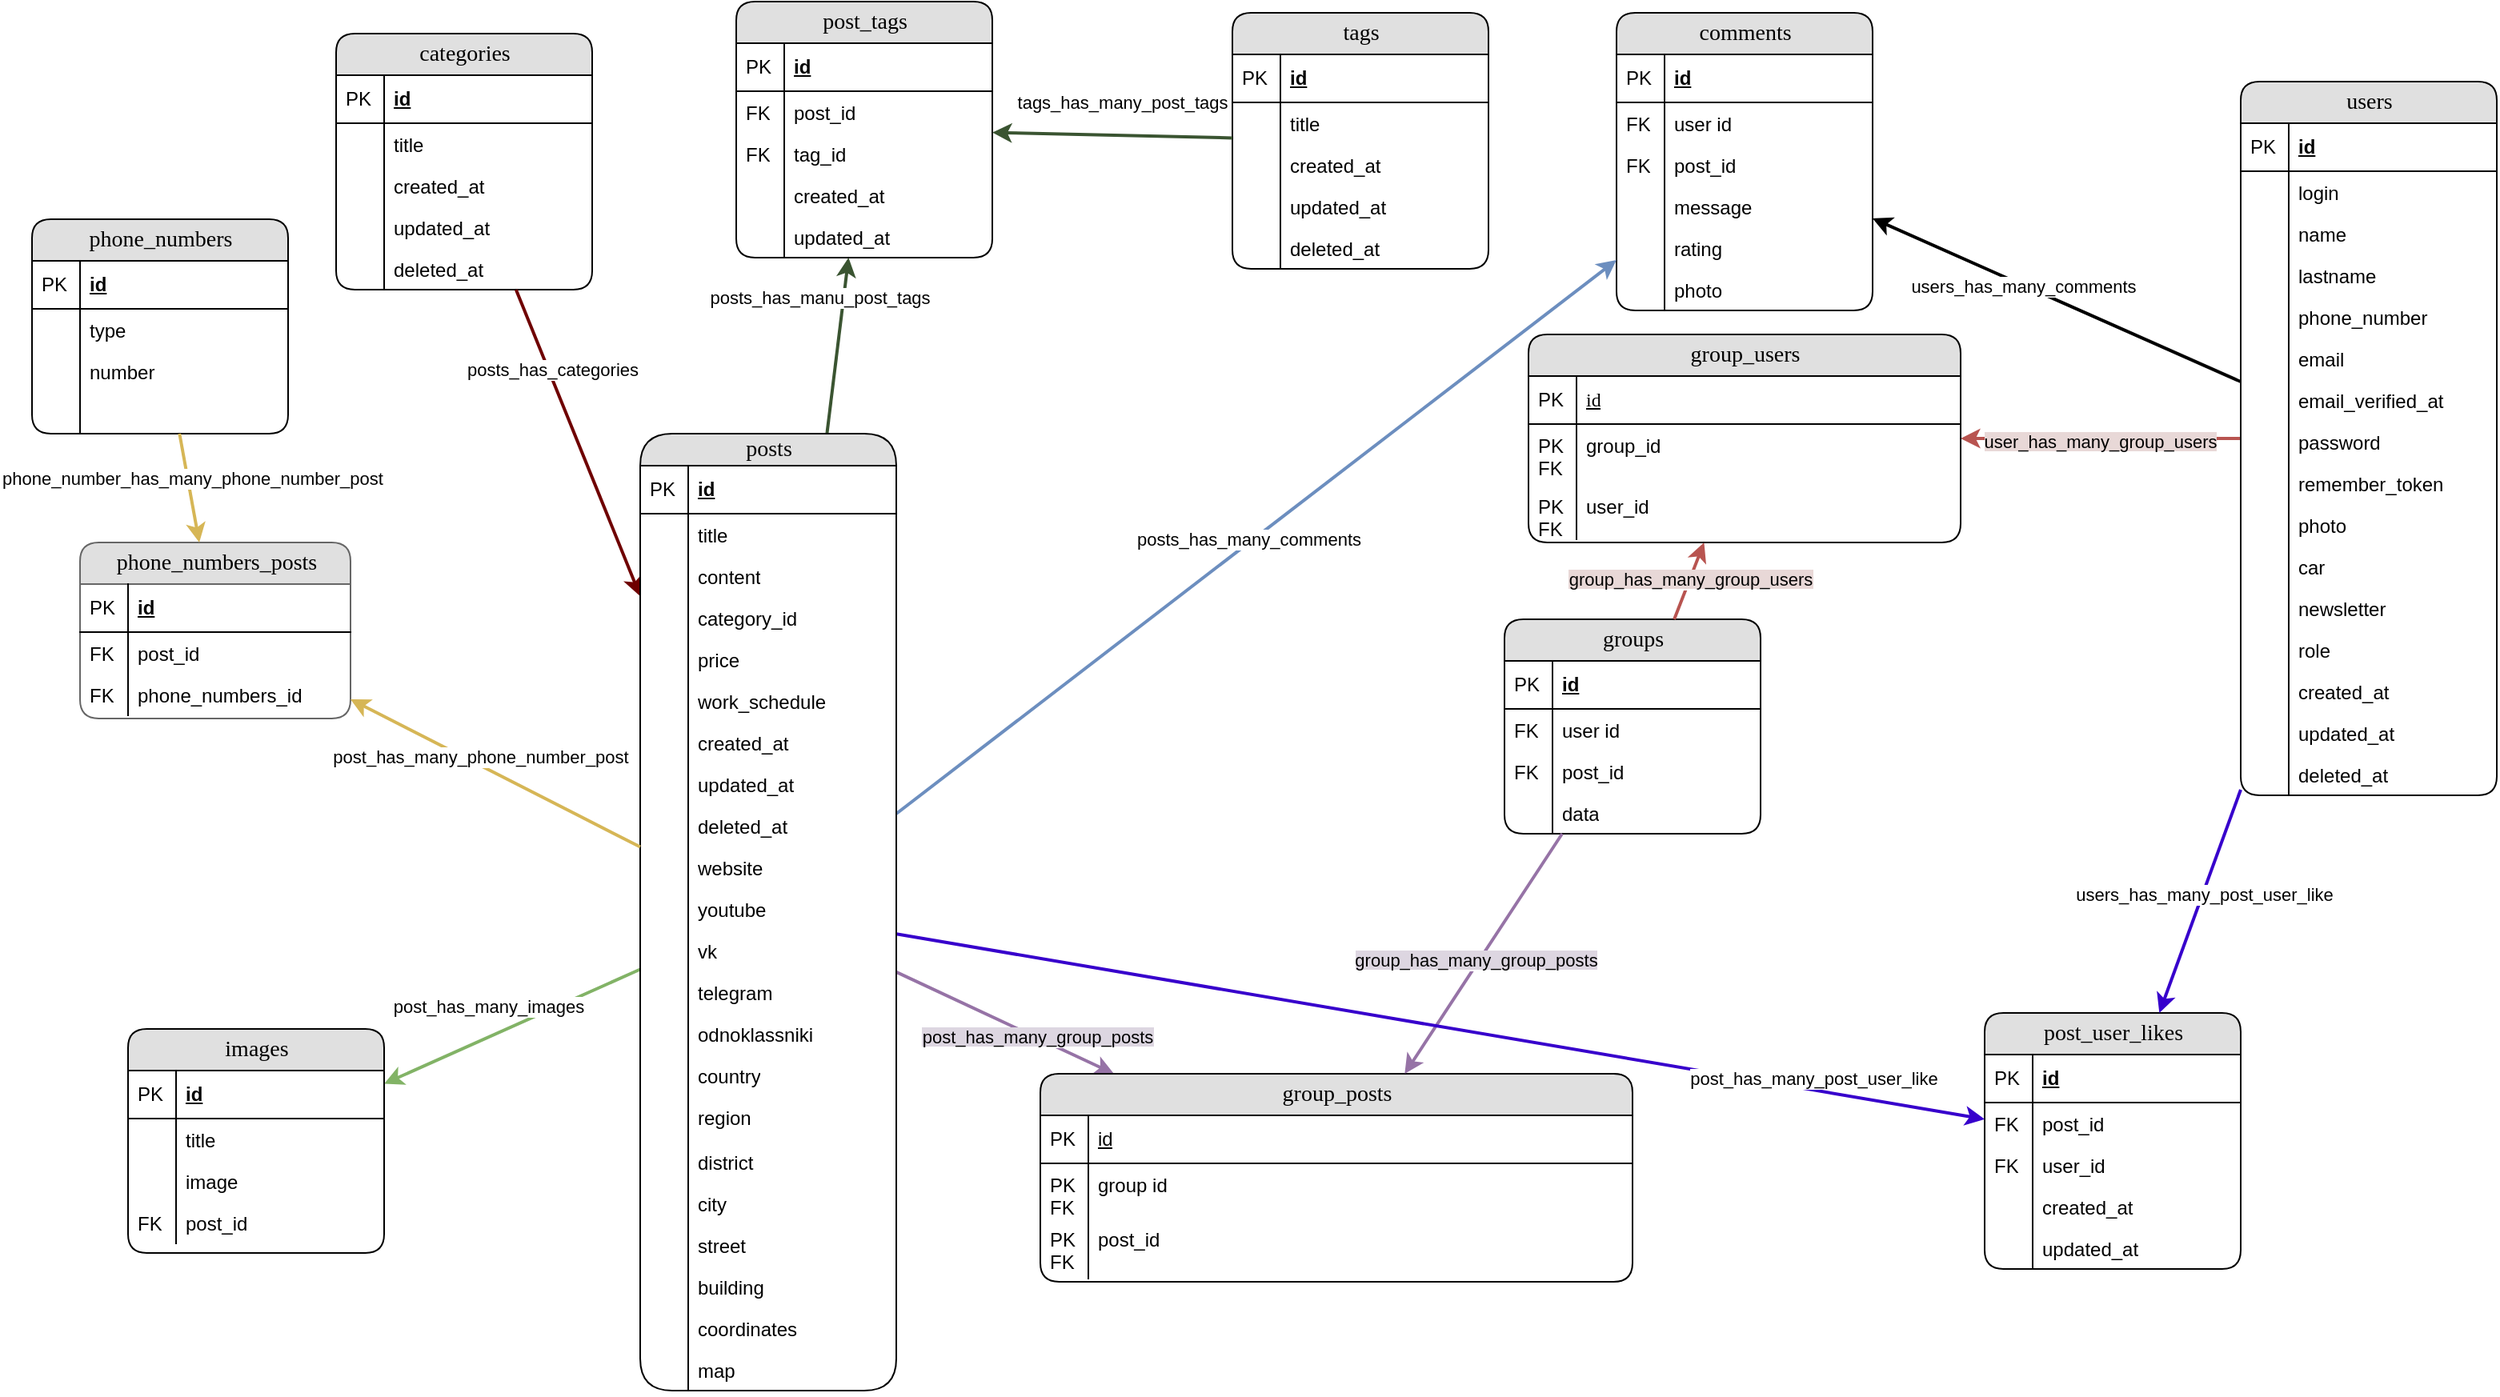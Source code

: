 <mxfile version="24.4.4" type="github">
  <diagram name="Страница — 1" id="zGp6CD3WkkNoBTOQuV84">
    <mxGraphModel dx="1857" dy="1063" grid="1" gridSize="10" guides="1" tooltips="1" connect="1" arrows="1" fold="1" page="1" pageScale="1" pageWidth="827" pageHeight="1169" math="0" shadow="0">
      <root>
        <mxCell id="0" />
        <mxCell id="1" parent="0" />
        <mxCell id="ZuBwo8uALiQfT8giL7Jg-22" value="comments" style="swimlane;html=1;fontStyle=0;childLayout=stackLayout;horizontal=1;startSize=26;fillColor=#e0e0e0;horizontalStack=0;resizeParent=1;resizeLast=0;collapsible=1;marginBottom=0;swimlaneFillColor=#ffffff;align=center;rounded=1;shadow=0;comic=0;labelBackgroundColor=none;strokeWidth=1;fontFamily=Verdana;fontSize=14" parent="1" vertex="1">
          <mxGeometry x="1460" y="337" width="160" height="186" as="geometry" />
        </mxCell>
        <mxCell id="ZuBwo8uALiQfT8giL7Jg-23" value="id" style="shape=partialRectangle;top=0;left=0;right=0;bottom=1;html=1;align=left;verticalAlign=middle;fillColor=none;spacingLeft=34;spacingRight=4;whiteSpace=wrap;overflow=hidden;rotatable=0;points=[[0,0.5],[1,0.5]];portConstraint=eastwest;dropTarget=0;fontStyle=5;" parent="ZuBwo8uALiQfT8giL7Jg-22" vertex="1">
          <mxGeometry y="26" width="160" height="30" as="geometry" />
        </mxCell>
        <mxCell id="ZuBwo8uALiQfT8giL7Jg-24" value="PK" style="shape=partialRectangle;top=0;left=0;bottom=0;html=1;fillColor=none;align=left;verticalAlign=middle;spacingLeft=4;spacingRight=4;whiteSpace=wrap;overflow=hidden;rotatable=0;points=[];portConstraint=eastwest;part=1;" parent="ZuBwo8uALiQfT8giL7Jg-23" vertex="1" connectable="0">
          <mxGeometry width="30" height="30" as="geometry" />
        </mxCell>
        <mxCell id="ZuBwo8uALiQfT8giL7Jg-25" value="user id" style="shape=partialRectangle;top=0;left=0;right=0;bottom=0;html=1;align=left;verticalAlign=top;fillColor=none;spacingLeft=34;spacingRight=4;whiteSpace=wrap;overflow=hidden;rotatable=0;points=[[0,0.5],[1,0.5]];portConstraint=eastwest;dropTarget=0;" parent="ZuBwo8uALiQfT8giL7Jg-22" vertex="1">
          <mxGeometry y="56" width="160" height="26" as="geometry" />
        </mxCell>
        <mxCell id="ZuBwo8uALiQfT8giL7Jg-26" value="FK" style="shape=partialRectangle;top=0;left=0;bottom=0;html=1;fillColor=none;align=left;verticalAlign=top;spacingLeft=4;spacingRight=4;whiteSpace=wrap;overflow=hidden;rotatable=0;points=[];portConstraint=eastwest;part=1;" parent="ZuBwo8uALiQfT8giL7Jg-25" vertex="1" connectable="0">
          <mxGeometry width="30" height="26" as="geometry" />
        </mxCell>
        <mxCell id="ZuBwo8uALiQfT8giL7Jg-27" value="post_id" style="shape=partialRectangle;top=0;left=0;right=0;bottom=0;html=1;align=left;verticalAlign=top;fillColor=none;spacingLeft=34;spacingRight=4;whiteSpace=wrap;overflow=hidden;rotatable=0;points=[[0,0.5],[1,0.5]];portConstraint=eastwest;dropTarget=0;" parent="ZuBwo8uALiQfT8giL7Jg-22" vertex="1">
          <mxGeometry y="82" width="160" height="26" as="geometry" />
        </mxCell>
        <mxCell id="ZuBwo8uALiQfT8giL7Jg-28" value="FK" style="shape=partialRectangle;top=0;left=0;bottom=0;html=1;fillColor=none;align=left;verticalAlign=top;spacingLeft=4;spacingRight=4;whiteSpace=wrap;overflow=hidden;rotatable=0;points=[];portConstraint=eastwest;part=1;" parent="ZuBwo8uALiQfT8giL7Jg-27" vertex="1" connectable="0">
          <mxGeometry width="30" height="26" as="geometry" />
        </mxCell>
        <mxCell id="ZuBwo8uALiQfT8giL7Jg-29" value="message" style="shape=partialRectangle;top=0;left=0;right=0;bottom=0;html=1;align=left;verticalAlign=top;fillColor=none;spacingLeft=34;spacingRight=4;whiteSpace=wrap;overflow=hidden;rotatable=0;points=[[0,0.5],[1,0.5]];portConstraint=eastwest;dropTarget=0;" parent="ZuBwo8uALiQfT8giL7Jg-22" vertex="1">
          <mxGeometry y="108" width="160" height="26" as="geometry" />
        </mxCell>
        <mxCell id="ZuBwo8uALiQfT8giL7Jg-30" value="" style="shape=partialRectangle;top=0;left=0;bottom=0;html=1;fillColor=none;align=left;verticalAlign=top;spacingLeft=4;spacingRight=4;whiteSpace=wrap;overflow=hidden;rotatable=0;points=[];portConstraint=eastwest;part=1;" parent="ZuBwo8uALiQfT8giL7Jg-29" vertex="1" connectable="0">
          <mxGeometry width="30" height="26" as="geometry" />
        </mxCell>
        <mxCell id="ZuBwo8uALiQfT8giL7Jg-31" value="rating" style="shape=partialRectangle;top=0;left=0;right=0;bottom=0;html=1;align=left;verticalAlign=top;fillColor=none;spacingLeft=34;spacingRight=4;whiteSpace=wrap;overflow=hidden;rotatable=0;points=[[0,0.5],[1,0.5]];portConstraint=eastwest;dropTarget=0;" parent="ZuBwo8uALiQfT8giL7Jg-22" vertex="1">
          <mxGeometry y="134" width="160" height="26" as="geometry" />
        </mxCell>
        <mxCell id="ZuBwo8uALiQfT8giL7Jg-32" value="" style="shape=partialRectangle;top=0;left=0;bottom=0;html=1;fillColor=none;align=left;verticalAlign=top;spacingLeft=4;spacingRight=4;whiteSpace=wrap;overflow=hidden;rotatable=0;points=[];portConstraint=eastwest;part=1;" parent="ZuBwo8uALiQfT8giL7Jg-31" vertex="1" connectable="0">
          <mxGeometry width="30" height="26" as="geometry" />
        </mxCell>
        <mxCell id="ZuBwo8uALiQfT8giL7Jg-33" value="photo" style="shape=partialRectangle;top=0;left=0;right=0;bottom=0;html=1;align=left;verticalAlign=top;fillColor=none;spacingLeft=34;spacingRight=4;whiteSpace=wrap;overflow=hidden;rotatable=0;points=[[0,0.5],[1,0.5]];portConstraint=eastwest;dropTarget=0;" parent="ZuBwo8uALiQfT8giL7Jg-22" vertex="1">
          <mxGeometry y="160" width="160" height="26" as="geometry" />
        </mxCell>
        <mxCell id="ZuBwo8uALiQfT8giL7Jg-34" value="" style="shape=partialRectangle;top=0;left=0;bottom=0;html=1;fillColor=none;align=left;verticalAlign=top;spacingLeft=4;spacingRight=4;whiteSpace=wrap;overflow=hidden;rotatable=0;points=[];portConstraint=eastwest;part=1;" parent="ZuBwo8uALiQfT8giL7Jg-33" vertex="1" connectable="0">
          <mxGeometry width="30" height="26" as="geometry" />
        </mxCell>
        <mxCell id="ZuBwo8uALiQfT8giL7Jg-35" style="rounded=0;orthogonalLoop=1;jettySize=auto;html=1;startArrow=none;startFill=0;endArrow=classic;endFill=1;endSize=6;startSize=6;fillColor=#f8cecc;strokeColor=#b85450;strokeWidth=2;" parent="1" source="ZuBwo8uALiQfT8giL7Jg-37" target="ZuBwo8uALiQfT8giL7Jg-148" edge="1">
          <mxGeometry relative="1" as="geometry" />
        </mxCell>
        <mxCell id="ZuBwo8uALiQfT8giL7Jg-36" value="&lt;span style=&quot;background-color: rgb(232, 216, 215);&quot;&gt;user_has_many_group_users&lt;/span&gt;" style="edgeLabel;html=1;align=center;verticalAlign=middle;resizable=0;points=[];" parent="ZuBwo8uALiQfT8giL7Jg-35" vertex="1" connectable="0">
          <mxGeometry x="0.007" y="2" relative="1" as="geometry">
            <mxPoint as="offset" />
          </mxGeometry>
        </mxCell>
        <mxCell id="ZuBwo8uALiQfT8giL7Jg-37" value="users" style="swimlane;html=1;fontStyle=0;childLayout=stackLayout;horizontal=1;startSize=26;fillColor=#e0e0e0;horizontalStack=0;resizeParent=1;resizeLast=0;collapsible=1;marginBottom=0;swimlaneFillColor=#ffffff;align=center;rounded=1;shadow=0;comic=0;labelBackgroundColor=none;strokeWidth=1;fontFamily=Verdana;fontSize=14" parent="1" vertex="1">
          <mxGeometry x="1850" y="380" width="160" height="446" as="geometry" />
        </mxCell>
        <mxCell id="ZuBwo8uALiQfT8giL7Jg-38" value="id" style="shape=partialRectangle;top=0;left=0;right=0;bottom=1;html=1;align=left;verticalAlign=middle;fillColor=none;spacingLeft=34;spacingRight=4;whiteSpace=wrap;overflow=hidden;rotatable=0;points=[[0,0.5],[1,0.5]];portConstraint=eastwest;dropTarget=0;fontStyle=5;" parent="ZuBwo8uALiQfT8giL7Jg-37" vertex="1">
          <mxGeometry y="26" width="160" height="30" as="geometry" />
        </mxCell>
        <mxCell id="ZuBwo8uALiQfT8giL7Jg-39" value="PK" style="shape=partialRectangle;top=0;left=0;bottom=0;html=1;fillColor=none;align=left;verticalAlign=middle;spacingLeft=4;spacingRight=4;whiteSpace=wrap;overflow=hidden;rotatable=0;points=[];portConstraint=eastwest;part=1;" parent="ZuBwo8uALiQfT8giL7Jg-38" vertex="1" connectable="0">
          <mxGeometry width="30" height="30" as="geometry" />
        </mxCell>
        <mxCell id="ZuBwo8uALiQfT8giL7Jg-40" value="login" style="shape=partialRectangle;top=0;left=0;right=0;bottom=0;html=1;align=left;verticalAlign=top;fillColor=none;spacingLeft=34;spacingRight=4;whiteSpace=wrap;overflow=hidden;rotatable=0;points=[[0,0.5],[1,0.5]];portConstraint=eastwest;dropTarget=0;" parent="ZuBwo8uALiQfT8giL7Jg-37" vertex="1">
          <mxGeometry y="56" width="160" height="26" as="geometry" />
        </mxCell>
        <mxCell id="ZuBwo8uALiQfT8giL7Jg-41" value="" style="shape=partialRectangle;top=0;left=0;bottom=0;html=1;fillColor=none;align=left;verticalAlign=top;spacingLeft=4;spacingRight=4;whiteSpace=wrap;overflow=hidden;rotatable=0;points=[];portConstraint=eastwest;part=1;" parent="ZuBwo8uALiQfT8giL7Jg-40" vertex="1" connectable="0">
          <mxGeometry width="30" height="26" as="geometry" />
        </mxCell>
        <mxCell id="ZuBwo8uALiQfT8giL7Jg-42" value="name" style="shape=partialRectangle;top=0;left=0;right=0;bottom=0;html=1;align=left;verticalAlign=top;fillColor=none;spacingLeft=34;spacingRight=4;whiteSpace=wrap;overflow=hidden;rotatable=0;points=[[0,0.5],[1,0.5]];portConstraint=eastwest;dropTarget=0;" parent="ZuBwo8uALiQfT8giL7Jg-37" vertex="1">
          <mxGeometry y="82" width="160" height="26" as="geometry" />
        </mxCell>
        <mxCell id="ZuBwo8uALiQfT8giL7Jg-43" value="" style="shape=partialRectangle;top=0;left=0;bottom=0;html=1;fillColor=none;align=left;verticalAlign=top;spacingLeft=4;spacingRight=4;whiteSpace=wrap;overflow=hidden;rotatable=0;points=[];portConstraint=eastwest;part=1;" parent="ZuBwo8uALiQfT8giL7Jg-42" vertex="1" connectable="0">
          <mxGeometry width="30" height="26" as="geometry" />
        </mxCell>
        <mxCell id="ZuBwo8uALiQfT8giL7Jg-44" value="lastname" style="shape=partialRectangle;top=0;left=0;right=0;bottom=0;html=1;align=left;verticalAlign=top;fillColor=none;spacingLeft=34;spacingRight=4;whiteSpace=wrap;overflow=hidden;rotatable=0;points=[[0,0.5],[1,0.5]];portConstraint=eastwest;dropTarget=0;" parent="ZuBwo8uALiQfT8giL7Jg-37" vertex="1">
          <mxGeometry y="108" width="160" height="26" as="geometry" />
        </mxCell>
        <mxCell id="ZuBwo8uALiQfT8giL7Jg-45" value="" style="shape=partialRectangle;top=0;left=0;bottom=0;html=1;fillColor=none;align=left;verticalAlign=top;spacingLeft=4;spacingRight=4;whiteSpace=wrap;overflow=hidden;rotatable=0;points=[];portConstraint=eastwest;part=1;" parent="ZuBwo8uALiQfT8giL7Jg-44" vertex="1" connectable="0">
          <mxGeometry width="30" height="26" as="geometry" />
        </mxCell>
        <mxCell id="ZuBwo8uALiQfT8giL7Jg-46" value="phone_number" style="shape=partialRectangle;top=0;left=0;right=0;bottom=0;html=1;align=left;verticalAlign=top;fillColor=none;spacingLeft=34;spacingRight=4;whiteSpace=wrap;overflow=hidden;rotatable=0;points=[[0,0.5],[1,0.5]];portConstraint=eastwest;dropTarget=0;" parent="ZuBwo8uALiQfT8giL7Jg-37" vertex="1">
          <mxGeometry y="134" width="160" height="26" as="geometry" />
        </mxCell>
        <mxCell id="ZuBwo8uALiQfT8giL7Jg-47" value="" style="shape=partialRectangle;top=0;left=0;bottom=0;html=1;fillColor=none;align=left;verticalAlign=top;spacingLeft=4;spacingRight=4;whiteSpace=wrap;overflow=hidden;rotatable=0;points=[];portConstraint=eastwest;part=1;" parent="ZuBwo8uALiQfT8giL7Jg-46" vertex="1" connectable="0">
          <mxGeometry width="30" height="26" as="geometry" />
        </mxCell>
        <mxCell id="ZuBwo8uALiQfT8giL7Jg-48" value="email" style="shape=partialRectangle;top=0;left=0;right=0;bottom=0;html=1;align=left;verticalAlign=top;fillColor=none;spacingLeft=34;spacingRight=4;whiteSpace=wrap;overflow=hidden;rotatable=0;points=[[0,0.5],[1,0.5]];portConstraint=eastwest;dropTarget=0;" parent="ZuBwo8uALiQfT8giL7Jg-37" vertex="1">
          <mxGeometry y="160" width="160" height="26" as="geometry" />
        </mxCell>
        <mxCell id="ZuBwo8uALiQfT8giL7Jg-49" value="" style="shape=partialRectangle;top=0;left=0;bottom=0;html=1;fillColor=none;align=left;verticalAlign=top;spacingLeft=4;spacingRight=4;whiteSpace=wrap;overflow=hidden;rotatable=0;points=[];portConstraint=eastwest;part=1;" parent="ZuBwo8uALiQfT8giL7Jg-48" vertex="1" connectable="0">
          <mxGeometry width="30" height="26" as="geometry" />
        </mxCell>
        <mxCell id="hUyVfCE-ce_PjRNwLo-f-59" value="email_verified_at" style="shape=partialRectangle;top=0;left=0;right=0;bottom=0;html=1;align=left;verticalAlign=top;fillColor=none;spacingLeft=34;spacingRight=4;whiteSpace=wrap;overflow=hidden;rotatable=0;points=[[0,0.5],[1,0.5]];portConstraint=eastwest;dropTarget=0;" parent="ZuBwo8uALiQfT8giL7Jg-37" vertex="1">
          <mxGeometry y="186" width="160" height="26" as="geometry" />
        </mxCell>
        <mxCell id="hUyVfCE-ce_PjRNwLo-f-60" value="" style="shape=partialRectangle;top=0;left=0;bottom=0;html=1;fillColor=none;align=left;verticalAlign=top;spacingLeft=4;spacingRight=4;whiteSpace=wrap;overflow=hidden;rotatable=0;points=[];portConstraint=eastwest;part=1;" parent="hUyVfCE-ce_PjRNwLo-f-59" vertex="1" connectable="0">
          <mxGeometry width="30" height="26" as="geometry" />
        </mxCell>
        <mxCell id="ZuBwo8uALiQfT8giL7Jg-50" value="password" style="shape=partialRectangle;top=0;left=0;right=0;bottom=0;html=1;align=left;verticalAlign=top;fillColor=none;spacingLeft=34;spacingRight=4;whiteSpace=wrap;overflow=hidden;rotatable=0;points=[[0,0.5],[1,0.5]];portConstraint=eastwest;dropTarget=0;" parent="ZuBwo8uALiQfT8giL7Jg-37" vertex="1">
          <mxGeometry y="212" width="160" height="26" as="geometry" />
        </mxCell>
        <mxCell id="ZuBwo8uALiQfT8giL7Jg-51" value="" style="shape=partialRectangle;top=0;left=0;bottom=0;html=1;fillColor=none;align=left;verticalAlign=top;spacingLeft=4;spacingRight=4;whiteSpace=wrap;overflow=hidden;rotatable=0;points=[];portConstraint=eastwest;part=1;" parent="ZuBwo8uALiQfT8giL7Jg-50" vertex="1" connectable="0">
          <mxGeometry width="30" height="26" as="geometry" />
        </mxCell>
        <mxCell id="hUyVfCE-ce_PjRNwLo-f-61" value="remember_token" style="shape=partialRectangle;top=0;left=0;right=0;bottom=0;html=1;align=left;verticalAlign=top;fillColor=none;spacingLeft=34;spacingRight=4;whiteSpace=wrap;overflow=hidden;rotatable=0;points=[[0,0.5],[1,0.5]];portConstraint=eastwest;dropTarget=0;" parent="ZuBwo8uALiQfT8giL7Jg-37" vertex="1">
          <mxGeometry y="238" width="160" height="26" as="geometry" />
        </mxCell>
        <mxCell id="hUyVfCE-ce_PjRNwLo-f-62" value="" style="shape=partialRectangle;top=0;left=0;bottom=0;html=1;fillColor=none;align=left;verticalAlign=top;spacingLeft=4;spacingRight=4;whiteSpace=wrap;overflow=hidden;rotatable=0;points=[];portConstraint=eastwest;part=1;" parent="hUyVfCE-ce_PjRNwLo-f-61" vertex="1" connectable="0">
          <mxGeometry width="30" height="26" as="geometry" />
        </mxCell>
        <mxCell id="ZuBwo8uALiQfT8giL7Jg-52" value="photo" style="shape=partialRectangle;top=0;left=0;right=0;bottom=0;html=1;align=left;verticalAlign=top;fillColor=none;spacingLeft=34;spacingRight=4;whiteSpace=wrap;overflow=hidden;rotatable=0;points=[[0,0.5],[1,0.5]];portConstraint=eastwest;dropTarget=0;" parent="ZuBwo8uALiQfT8giL7Jg-37" vertex="1">
          <mxGeometry y="264" width="160" height="26" as="geometry" />
        </mxCell>
        <mxCell id="ZuBwo8uALiQfT8giL7Jg-53" value="" style="shape=partialRectangle;top=0;left=0;bottom=0;html=1;fillColor=none;align=left;verticalAlign=top;spacingLeft=4;spacingRight=4;whiteSpace=wrap;overflow=hidden;rotatable=0;points=[];portConstraint=eastwest;part=1;" parent="ZuBwo8uALiQfT8giL7Jg-52" vertex="1" connectable="0">
          <mxGeometry width="30" height="26" as="geometry" />
        </mxCell>
        <mxCell id="ZuBwo8uALiQfT8giL7Jg-54" value="car" style="shape=partialRectangle;top=0;left=0;right=0;bottom=0;html=1;align=left;verticalAlign=top;fillColor=none;spacingLeft=34;spacingRight=4;whiteSpace=wrap;overflow=hidden;rotatable=0;points=[[0,0.5],[1,0.5]];portConstraint=eastwest;dropTarget=0;" parent="ZuBwo8uALiQfT8giL7Jg-37" vertex="1">
          <mxGeometry y="290" width="160" height="26" as="geometry" />
        </mxCell>
        <mxCell id="ZuBwo8uALiQfT8giL7Jg-55" value="" style="shape=partialRectangle;top=0;left=0;bottom=0;html=1;fillColor=none;align=left;verticalAlign=top;spacingLeft=4;spacingRight=4;whiteSpace=wrap;overflow=hidden;rotatable=0;points=[];portConstraint=eastwest;part=1;" parent="ZuBwo8uALiQfT8giL7Jg-54" vertex="1" connectable="0">
          <mxGeometry width="30" height="26" as="geometry" />
        </mxCell>
        <mxCell id="ZuBwo8uALiQfT8giL7Jg-56" value="newsletter" style="shape=partialRectangle;top=0;left=0;right=0;bottom=0;html=1;align=left;verticalAlign=top;fillColor=none;spacingLeft=34;spacingRight=4;whiteSpace=wrap;overflow=hidden;rotatable=0;points=[[0,0.5],[1,0.5]];portConstraint=eastwest;dropTarget=0;" parent="ZuBwo8uALiQfT8giL7Jg-37" vertex="1">
          <mxGeometry y="316" width="160" height="26" as="geometry" />
        </mxCell>
        <mxCell id="ZuBwo8uALiQfT8giL7Jg-57" value="" style="shape=partialRectangle;top=0;left=0;bottom=0;html=1;fillColor=none;align=left;verticalAlign=top;spacingLeft=4;spacingRight=4;whiteSpace=wrap;overflow=hidden;rotatable=0;points=[];portConstraint=eastwest;part=1;" parent="ZuBwo8uALiQfT8giL7Jg-56" vertex="1" connectable="0">
          <mxGeometry width="30" height="26" as="geometry" />
        </mxCell>
        <mxCell id="hUyVfCE-ce_PjRNwLo-f-69" value="role" style="shape=partialRectangle;top=0;left=0;right=0;bottom=0;html=1;align=left;verticalAlign=top;fillColor=none;spacingLeft=34;spacingRight=4;whiteSpace=wrap;overflow=hidden;rotatable=0;points=[[0,0.5],[1,0.5]];portConstraint=eastwest;dropTarget=0;" parent="ZuBwo8uALiQfT8giL7Jg-37" vertex="1">
          <mxGeometry y="342" width="160" height="26" as="geometry" />
        </mxCell>
        <mxCell id="hUyVfCE-ce_PjRNwLo-f-70" value="" style="shape=partialRectangle;top=0;left=0;bottom=0;html=1;fillColor=none;align=left;verticalAlign=top;spacingLeft=4;spacingRight=4;whiteSpace=wrap;overflow=hidden;rotatable=0;points=[];portConstraint=eastwest;part=1;" parent="hUyVfCE-ce_PjRNwLo-f-69" vertex="1" connectable="0">
          <mxGeometry width="30" height="26" as="geometry" />
        </mxCell>
        <mxCell id="hUyVfCE-ce_PjRNwLo-f-63" value="created_at" style="shape=partialRectangle;top=0;left=0;right=0;bottom=0;html=1;align=left;verticalAlign=top;fillColor=none;spacingLeft=34;spacingRight=4;whiteSpace=wrap;overflow=hidden;rotatable=0;points=[[0,0.5],[1,0.5]];portConstraint=eastwest;dropTarget=0;" parent="ZuBwo8uALiQfT8giL7Jg-37" vertex="1">
          <mxGeometry y="368" width="160" height="26" as="geometry" />
        </mxCell>
        <mxCell id="hUyVfCE-ce_PjRNwLo-f-64" value="" style="shape=partialRectangle;top=0;left=0;bottom=0;html=1;fillColor=none;align=left;verticalAlign=top;spacingLeft=4;spacingRight=4;whiteSpace=wrap;overflow=hidden;rotatable=0;points=[];portConstraint=eastwest;part=1;" parent="hUyVfCE-ce_PjRNwLo-f-63" vertex="1" connectable="0">
          <mxGeometry width="30" height="26" as="geometry" />
        </mxCell>
        <mxCell id="hUyVfCE-ce_PjRNwLo-f-65" value="updated_at" style="shape=partialRectangle;top=0;left=0;right=0;bottom=0;html=1;align=left;verticalAlign=top;fillColor=none;spacingLeft=34;spacingRight=4;whiteSpace=wrap;overflow=hidden;rotatable=0;points=[[0,0.5],[1,0.5]];portConstraint=eastwest;dropTarget=0;" parent="ZuBwo8uALiQfT8giL7Jg-37" vertex="1">
          <mxGeometry y="394" width="160" height="26" as="geometry" />
        </mxCell>
        <mxCell id="hUyVfCE-ce_PjRNwLo-f-66" value="" style="shape=partialRectangle;top=0;left=0;bottom=0;html=1;fillColor=none;align=left;verticalAlign=top;spacingLeft=4;spacingRight=4;whiteSpace=wrap;overflow=hidden;rotatable=0;points=[];portConstraint=eastwest;part=1;" parent="hUyVfCE-ce_PjRNwLo-f-65" vertex="1" connectable="0">
          <mxGeometry width="30" height="26" as="geometry" />
        </mxCell>
        <mxCell id="hUyVfCE-ce_PjRNwLo-f-67" value="deleted_at" style="shape=partialRectangle;top=0;left=0;right=0;bottom=0;html=1;align=left;verticalAlign=top;fillColor=none;spacingLeft=34;spacingRight=4;whiteSpace=wrap;overflow=hidden;rotatable=0;points=[[0,0.5],[1,0.5]];portConstraint=eastwest;dropTarget=0;" parent="ZuBwo8uALiQfT8giL7Jg-37" vertex="1">
          <mxGeometry y="420" width="160" height="26" as="geometry" />
        </mxCell>
        <mxCell id="hUyVfCE-ce_PjRNwLo-f-68" value="" style="shape=partialRectangle;top=0;left=0;bottom=0;html=1;fillColor=none;align=left;verticalAlign=top;spacingLeft=4;spacingRight=4;whiteSpace=wrap;overflow=hidden;rotatable=0;points=[];portConstraint=eastwest;part=1;" parent="hUyVfCE-ce_PjRNwLo-f-67" vertex="1" connectable="0">
          <mxGeometry width="30" height="26" as="geometry" />
        </mxCell>
        <mxCell id="ZuBwo8uALiQfT8giL7Jg-119" style="rounded=0;orthogonalLoop=1;jettySize=auto;html=1;startArrow=classic;startFill=1;endArrow=none;endFill=0;endSize=23;startSize=6;fillColor=#e1d5e7;strokeColor=#9673a6;strokeWidth=2;" parent="1" source="ZuBwo8uALiQfT8giL7Jg-130" target="eihBatxGBQHn5EXmnCEN-177" edge="1">
          <mxGeometry relative="1" as="geometry">
            <mxPoint x="1170" y="1270" as="targetPoint" />
          </mxGeometry>
        </mxCell>
        <mxCell id="ZuBwo8uALiQfT8giL7Jg-120" value="&lt;font face=&quot;Helvetica&quot; style=&quot;font-size: 11px; background-color: rgb(221, 214, 225);&quot;&gt;post_has_many_group_posts&lt;/font&gt;" style="edgeLabel;html=1;align=center;verticalAlign=middle;resizable=0;points=[];" parent="ZuBwo8uALiQfT8giL7Jg-119" vertex="1" connectable="0">
          <mxGeometry x="0.016" y="-2" relative="1" as="geometry">
            <mxPoint x="20" y="11" as="offset" />
          </mxGeometry>
        </mxCell>
        <mxCell id="ZuBwo8uALiQfT8giL7Jg-121" value="groups" style="swimlane;html=1;fontStyle=0;childLayout=stackLayout;horizontal=1;startSize=26;fillColor=#e0e0e0;horizontalStack=0;resizeParent=1;resizeLast=0;collapsible=1;marginBottom=0;swimlaneFillColor=#ffffff;align=center;rounded=1;shadow=0;comic=0;labelBackgroundColor=none;strokeWidth=1;fontFamily=Verdana;fontSize=14" parent="1" vertex="1">
          <mxGeometry x="1390" y="716" width="160" height="134" as="geometry" />
        </mxCell>
        <mxCell id="ZuBwo8uALiQfT8giL7Jg-122" value="id" style="shape=partialRectangle;top=0;left=0;right=0;bottom=1;html=1;align=left;verticalAlign=middle;fillColor=none;spacingLeft=34;spacingRight=4;whiteSpace=wrap;overflow=hidden;rotatable=0;points=[[0,0.5],[1,0.5]];portConstraint=eastwest;dropTarget=0;fontStyle=5;" parent="ZuBwo8uALiQfT8giL7Jg-121" vertex="1">
          <mxGeometry y="26" width="160" height="30" as="geometry" />
        </mxCell>
        <mxCell id="ZuBwo8uALiQfT8giL7Jg-123" value="PK" style="shape=partialRectangle;top=0;left=0;bottom=0;html=1;fillColor=none;align=left;verticalAlign=middle;spacingLeft=4;spacingRight=4;whiteSpace=wrap;overflow=hidden;rotatable=0;points=[];portConstraint=eastwest;part=1;" parent="ZuBwo8uALiQfT8giL7Jg-122" vertex="1" connectable="0">
          <mxGeometry width="30" height="30" as="geometry" />
        </mxCell>
        <mxCell id="ZuBwo8uALiQfT8giL7Jg-124" value="user id" style="shape=partialRectangle;top=0;left=0;right=0;bottom=0;html=1;align=left;verticalAlign=top;fillColor=none;spacingLeft=34;spacingRight=4;whiteSpace=wrap;overflow=hidden;rotatable=0;points=[[0,0.5],[1,0.5]];portConstraint=eastwest;dropTarget=0;" parent="ZuBwo8uALiQfT8giL7Jg-121" vertex="1">
          <mxGeometry y="56" width="160" height="26" as="geometry" />
        </mxCell>
        <mxCell id="ZuBwo8uALiQfT8giL7Jg-125" value="FK" style="shape=partialRectangle;top=0;left=0;bottom=0;html=1;fillColor=none;align=left;verticalAlign=top;spacingLeft=4;spacingRight=4;whiteSpace=wrap;overflow=hidden;rotatable=0;points=[];portConstraint=eastwest;part=1;" parent="ZuBwo8uALiQfT8giL7Jg-124" vertex="1" connectable="0">
          <mxGeometry width="30" height="26" as="geometry" />
        </mxCell>
        <mxCell id="ZuBwo8uALiQfT8giL7Jg-126" value="post_id" style="shape=partialRectangle;top=0;left=0;right=0;bottom=0;html=1;align=left;verticalAlign=top;fillColor=none;spacingLeft=34;spacingRight=4;whiteSpace=wrap;overflow=hidden;rotatable=0;points=[[0,0.5],[1,0.5]];portConstraint=eastwest;dropTarget=0;" parent="ZuBwo8uALiQfT8giL7Jg-121" vertex="1">
          <mxGeometry y="82" width="160" height="26" as="geometry" />
        </mxCell>
        <mxCell id="ZuBwo8uALiQfT8giL7Jg-127" value="FK" style="shape=partialRectangle;top=0;left=0;bottom=0;html=1;fillColor=none;align=left;verticalAlign=top;spacingLeft=4;spacingRight=4;whiteSpace=wrap;overflow=hidden;rotatable=0;points=[];portConstraint=eastwest;part=1;" parent="ZuBwo8uALiQfT8giL7Jg-126" vertex="1" connectable="0">
          <mxGeometry width="30" height="26" as="geometry" />
        </mxCell>
        <mxCell id="ZuBwo8uALiQfT8giL7Jg-128" value="data" style="shape=partialRectangle;top=0;left=0;right=0;bottom=0;html=1;align=left;verticalAlign=top;fillColor=none;spacingLeft=34;spacingRight=4;whiteSpace=wrap;overflow=hidden;rotatable=0;points=[[0,0.5],[1,0.5]];portConstraint=eastwest;dropTarget=0;" parent="ZuBwo8uALiQfT8giL7Jg-121" vertex="1">
          <mxGeometry y="108" width="160" height="26" as="geometry" />
        </mxCell>
        <mxCell id="ZuBwo8uALiQfT8giL7Jg-129" value="" style="shape=partialRectangle;top=0;left=0;bottom=0;html=1;fillColor=none;align=left;verticalAlign=top;spacingLeft=4;spacingRight=4;whiteSpace=wrap;overflow=hidden;rotatable=0;points=[];portConstraint=eastwest;part=1;" parent="ZuBwo8uALiQfT8giL7Jg-128" vertex="1" connectable="0">
          <mxGeometry width="30" height="26" as="geometry" />
        </mxCell>
        <mxCell id="ZuBwo8uALiQfT8giL7Jg-130" value="group_posts" style="swimlane;html=1;fontStyle=0;childLayout=stackLayout;horizontal=1;startSize=26;fillColor=#e0e0e0;horizontalStack=0;resizeParent=1;resizeLast=0;collapsible=1;marginBottom=0;swimlaneFillColor=#ffffff;align=center;rounded=1;shadow=0;comic=0;labelBackgroundColor=none;strokeWidth=1;fontFamily=Verdana;fontSize=14" parent="1" vertex="1">
          <mxGeometry x="1100" y="1000" width="370" height="130" as="geometry" />
        </mxCell>
        <mxCell id="ZuBwo8uALiQfT8giL7Jg-131" value="&lt;span style=&quot;font-weight: 400; text-align: center; text-wrap: nowrap;&quot;&gt;&lt;font style=&quot;font-size: 12px;&quot;&gt;id&lt;/font&gt;&lt;/span&gt;" style="shape=partialRectangle;top=0;left=0;right=0;bottom=1;html=1;align=left;verticalAlign=middle;fillColor=none;spacingLeft=34;spacingRight=4;whiteSpace=wrap;overflow=hidden;rotatable=0;points=[[0,0.5],[1,0.5]];portConstraint=eastwest;dropTarget=0;fontStyle=5;" parent="ZuBwo8uALiQfT8giL7Jg-130" vertex="1">
          <mxGeometry y="26" width="370" height="30" as="geometry" />
        </mxCell>
        <mxCell id="ZuBwo8uALiQfT8giL7Jg-132" value="PK" style="shape=partialRectangle;top=0;left=0;bottom=0;html=1;fillColor=none;align=left;verticalAlign=middle;spacingLeft=4;spacingRight=4;whiteSpace=wrap;overflow=hidden;rotatable=0;points=[];portConstraint=eastwest;part=1;" parent="ZuBwo8uALiQfT8giL7Jg-131" vertex="1" connectable="0">
          <mxGeometry width="30" height="30" as="geometry" />
        </mxCell>
        <mxCell id="ZuBwo8uALiQfT8giL7Jg-133" value="group id" style="shape=partialRectangle;top=0;left=0;right=0;bottom=0;html=1;align=left;verticalAlign=top;fillColor=none;spacingLeft=34;spacingRight=4;whiteSpace=wrap;overflow=hidden;rotatable=0;points=[[0,0.5],[1,0.5]];portConstraint=eastwest;dropTarget=0;" parent="ZuBwo8uALiQfT8giL7Jg-130" vertex="1">
          <mxGeometry y="56" width="370" height="34" as="geometry" />
        </mxCell>
        <mxCell id="ZuBwo8uALiQfT8giL7Jg-134" value="PK FK" style="shape=partialRectangle;top=0;left=0;bottom=0;html=1;fillColor=none;align=left;verticalAlign=top;spacingLeft=4;spacingRight=4;whiteSpace=wrap;overflow=hidden;rotatable=0;points=[];portConstraint=eastwest;part=1;" parent="ZuBwo8uALiQfT8giL7Jg-133" vertex="1" connectable="0">
          <mxGeometry width="30" height="34" as="geometry" />
        </mxCell>
        <mxCell id="ZuBwo8uALiQfT8giL7Jg-135" value="post_id" style="shape=partialRectangle;top=0;left=0;right=0;bottom=0;html=1;align=left;verticalAlign=top;fillColor=none;spacingLeft=34;spacingRight=4;whiteSpace=wrap;overflow=hidden;rotatable=0;points=[[0,0.5],[1,0.5]];portConstraint=eastwest;dropTarget=0;" parent="ZuBwo8uALiQfT8giL7Jg-130" vertex="1">
          <mxGeometry y="90" width="370" height="38" as="geometry" />
        </mxCell>
        <mxCell id="ZuBwo8uALiQfT8giL7Jg-136" value="PK FK" style="shape=partialRectangle;top=0;left=0;bottom=0;html=1;fillColor=none;align=left;verticalAlign=top;spacingLeft=4;spacingRight=4;whiteSpace=wrap;overflow=hidden;rotatable=0;points=[];portConstraint=eastwest;part=1;" parent="ZuBwo8uALiQfT8giL7Jg-135" vertex="1" connectable="0">
          <mxGeometry width="30" height="38" as="geometry" />
        </mxCell>
        <mxCell id="ZuBwo8uALiQfT8giL7Jg-137" value="" style="endArrow=classic;html=1;rounded=0;endFill=1;endSize=6;startSize=23;startArrow=none;startFill=0;fillColor=#e1d5e7;strokeColor=#9673a6;strokeWidth=2;" parent="1" source="ZuBwo8uALiQfT8giL7Jg-121" target="ZuBwo8uALiQfT8giL7Jg-130" edge="1">
          <mxGeometry width="50" height="50" relative="1" as="geometry">
            <mxPoint x="170" y="840" as="sourcePoint" />
            <mxPoint x="220" y="790" as="targetPoint" />
          </mxGeometry>
        </mxCell>
        <mxCell id="ZuBwo8uALiQfT8giL7Jg-138" value="&lt;font face=&quot;Helvetica&quot; style=&quot;font-size: 11px; background-color: rgb(221, 214, 225);&quot;&gt;group_has_many_group_posts&lt;/font&gt;" style="edgeLabel;html=1;align=center;verticalAlign=middle;resizable=0;points=[];" parent="ZuBwo8uALiQfT8giL7Jg-137" vertex="1" connectable="0">
          <mxGeometry x="0.067" y="-2" relative="1" as="geometry">
            <mxPoint as="offset" />
          </mxGeometry>
        </mxCell>
        <mxCell id="ZuBwo8uALiQfT8giL7Jg-148" value="group_users" style="swimlane;html=1;fontStyle=0;childLayout=stackLayout;horizontal=1;startSize=26;fillColor=#e0e0e0;horizontalStack=0;resizeParent=1;resizeLast=0;collapsible=1;marginBottom=0;swimlaneFillColor=#ffffff;align=center;rounded=1;shadow=0;comic=0;labelBackgroundColor=none;strokeWidth=1;fontFamily=Verdana;fontSize=14" parent="1" vertex="1">
          <mxGeometry x="1405" y="538" width="270" height="130" as="geometry" />
        </mxCell>
        <mxCell id="ZuBwo8uALiQfT8giL7Jg-149" value="&lt;div style=&quot;text-align: center;&quot;&gt;&lt;span style=&quot;background-color: initial; font-weight: 400; text-wrap: nowrap;&quot;&gt;&lt;font face=&quot;Verdana&quot;&gt;id&lt;/font&gt;&lt;/span&gt;&lt;/div&gt;" style="shape=partialRectangle;top=0;left=0;right=0;bottom=1;html=1;align=left;verticalAlign=middle;fillColor=none;spacingLeft=34;spacingRight=4;whiteSpace=wrap;overflow=hidden;rotatable=0;points=[[0,0.5],[1,0.5]];portConstraint=eastwest;dropTarget=0;fontStyle=5;" parent="ZuBwo8uALiQfT8giL7Jg-148" vertex="1">
          <mxGeometry y="26" width="270" height="30" as="geometry" />
        </mxCell>
        <mxCell id="ZuBwo8uALiQfT8giL7Jg-150" value="PK" style="shape=partialRectangle;top=0;left=0;bottom=0;html=1;fillColor=none;align=left;verticalAlign=middle;spacingLeft=4;spacingRight=4;whiteSpace=wrap;overflow=hidden;rotatable=0;points=[];portConstraint=eastwest;part=1;" parent="ZuBwo8uALiQfT8giL7Jg-149" vertex="1" connectable="0">
          <mxGeometry width="30" height="30" as="geometry" />
        </mxCell>
        <mxCell id="ZuBwo8uALiQfT8giL7Jg-151" value="&lt;font face=&quot;Helvetica&quot; style=&quot;font-size: 12px;&quot;&gt;group_id&lt;/font&gt;" style="shape=partialRectangle;top=0;left=0;right=0;bottom=0;html=1;align=left;verticalAlign=top;fillColor=none;spacingLeft=34;spacingRight=4;whiteSpace=wrap;overflow=hidden;rotatable=0;points=[[0,0.5],[1,0.5]];portConstraint=eastwest;dropTarget=0;" parent="ZuBwo8uALiQfT8giL7Jg-148" vertex="1">
          <mxGeometry y="56" width="270" height="38" as="geometry" />
        </mxCell>
        <mxCell id="ZuBwo8uALiQfT8giL7Jg-152" value="PK FK" style="shape=partialRectangle;top=0;left=0;bottom=0;html=1;fillColor=none;align=left;verticalAlign=top;spacingLeft=4;spacingRight=4;whiteSpace=wrap;overflow=hidden;rotatable=0;points=[];portConstraint=eastwest;part=1;" parent="ZuBwo8uALiQfT8giL7Jg-151" vertex="1" connectable="0">
          <mxGeometry width="30" height="38" as="geometry" />
        </mxCell>
        <mxCell id="ZuBwo8uALiQfT8giL7Jg-153" value="&lt;div style=&quot;text-align: center;&quot;&gt;&lt;span style=&quot;background-color: initial; text-wrap: nowrap;&quot;&gt;&lt;font style=&quot;font-size: 12px;&quot;&gt;user_id&lt;/font&gt;&lt;/span&gt;&lt;/div&gt;" style="shape=partialRectangle;top=0;left=0;right=0;bottom=0;html=1;align=left;verticalAlign=top;fillColor=none;spacingLeft=34;spacingRight=4;whiteSpace=wrap;overflow=hidden;rotatable=0;points=[[0,0.5],[1,0.5]];portConstraint=eastwest;dropTarget=0;" parent="ZuBwo8uALiQfT8giL7Jg-148" vertex="1">
          <mxGeometry y="94" width="270" height="34" as="geometry" />
        </mxCell>
        <mxCell id="ZuBwo8uALiQfT8giL7Jg-154" value="PK FK" style="shape=partialRectangle;top=0;left=0;bottom=0;html=1;fillColor=none;align=left;verticalAlign=top;spacingLeft=4;spacingRight=4;whiteSpace=wrap;overflow=hidden;rotatable=0;points=[];portConstraint=eastwest;part=1;" parent="ZuBwo8uALiQfT8giL7Jg-153" vertex="1" connectable="0">
          <mxGeometry width="30" height="34" as="geometry" />
        </mxCell>
        <mxCell id="ZuBwo8uALiQfT8giL7Jg-155" value="" style="endArrow=none;html=1;rounded=0;fillColor=#f8cecc;strokeColor=#b85450;startArrow=classic;startFill=1;endFill=0;endSize=6;startSize=6;strokeWidth=2;" parent="1" source="ZuBwo8uALiQfT8giL7Jg-148" target="ZuBwo8uALiQfT8giL7Jg-121" edge="1">
          <mxGeometry width="50" height="50" relative="1" as="geometry">
            <mxPoint x="170" y="760" as="sourcePoint" />
            <mxPoint x="220" y="710" as="targetPoint" />
          </mxGeometry>
        </mxCell>
        <mxCell id="ZuBwo8uALiQfT8giL7Jg-156" value="&lt;font style=&quot;background-color: rgb(232, 216, 215);&quot;&gt;group_has_many_group_users&lt;/font&gt;" style="edgeLabel;html=1;align=center;verticalAlign=middle;resizable=0;points=[];" parent="ZuBwo8uALiQfT8giL7Jg-155" vertex="1" connectable="0">
          <mxGeometry x="-0.076" relative="1" as="geometry">
            <mxPoint as="offset" />
          </mxGeometry>
        </mxCell>
        <mxCell id="hUyVfCE-ce_PjRNwLo-f-11" value="categories" style="swimlane;html=1;fontStyle=0;childLayout=stackLayout;horizontal=1;startSize=26;fillColor=#e0e0e0;horizontalStack=0;resizeParent=1;resizeLast=0;collapsible=1;marginBottom=0;swimlaneFillColor=#ffffff;align=center;rounded=1;shadow=0;comic=0;labelBackgroundColor=none;strokeWidth=1;fontFamily=Verdana;fontSize=14" parent="1" vertex="1">
          <mxGeometry x="660" y="350" width="160" height="160" as="geometry" />
        </mxCell>
        <mxCell id="hUyVfCE-ce_PjRNwLo-f-12" value="id" style="shape=partialRectangle;top=0;left=0;right=0;bottom=1;html=1;align=left;verticalAlign=middle;fillColor=none;spacingLeft=34;spacingRight=4;whiteSpace=wrap;overflow=hidden;rotatable=0;points=[[0,0.5],[1,0.5]];portConstraint=eastwest;dropTarget=0;fontStyle=5;" parent="hUyVfCE-ce_PjRNwLo-f-11" vertex="1">
          <mxGeometry y="26" width="160" height="30" as="geometry" />
        </mxCell>
        <mxCell id="hUyVfCE-ce_PjRNwLo-f-13" value="PK" style="shape=partialRectangle;top=0;left=0;bottom=0;html=1;fillColor=none;align=left;verticalAlign=middle;spacingLeft=4;spacingRight=4;whiteSpace=wrap;overflow=hidden;rotatable=0;points=[];portConstraint=eastwest;part=1;" parent="hUyVfCE-ce_PjRNwLo-f-12" vertex="1" connectable="0">
          <mxGeometry width="30" height="30" as="geometry" />
        </mxCell>
        <mxCell id="hUyVfCE-ce_PjRNwLo-f-18" value="title" style="shape=partialRectangle;top=0;left=0;right=0;bottom=0;html=1;align=left;verticalAlign=top;fillColor=none;spacingLeft=34;spacingRight=4;whiteSpace=wrap;overflow=hidden;rotatable=0;points=[[0,0.5],[1,0.5]];portConstraint=eastwest;dropTarget=0;" parent="hUyVfCE-ce_PjRNwLo-f-11" vertex="1">
          <mxGeometry y="56" width="160" height="26" as="geometry" />
        </mxCell>
        <mxCell id="hUyVfCE-ce_PjRNwLo-f-19" value="" style="shape=partialRectangle;top=0;left=0;bottom=0;html=1;fillColor=none;align=left;verticalAlign=top;spacingLeft=4;spacingRight=4;whiteSpace=wrap;overflow=hidden;rotatable=0;points=[];portConstraint=eastwest;part=1;" parent="hUyVfCE-ce_PjRNwLo-f-18" vertex="1" connectable="0">
          <mxGeometry width="30" height="26" as="geometry" />
        </mxCell>
        <mxCell id="hUyVfCE-ce_PjRNwLo-f-20" value="created_at" style="shape=partialRectangle;top=0;left=0;right=0;bottom=0;html=1;align=left;verticalAlign=top;fillColor=none;spacingLeft=34;spacingRight=4;whiteSpace=wrap;overflow=hidden;rotatable=0;points=[[0,0.5],[1,0.5]];portConstraint=eastwest;dropTarget=0;" parent="hUyVfCE-ce_PjRNwLo-f-11" vertex="1">
          <mxGeometry y="82" width="160" height="26" as="geometry" />
        </mxCell>
        <mxCell id="hUyVfCE-ce_PjRNwLo-f-21" value="" style="shape=partialRectangle;top=0;left=0;bottom=0;html=1;fillColor=none;align=left;verticalAlign=top;spacingLeft=4;spacingRight=4;whiteSpace=wrap;overflow=hidden;rotatable=0;points=[];portConstraint=eastwest;part=1;" parent="hUyVfCE-ce_PjRNwLo-f-20" vertex="1" connectable="0">
          <mxGeometry width="30" height="26" as="geometry" />
        </mxCell>
        <mxCell id="hUyVfCE-ce_PjRNwLo-f-22" value="updated_at" style="shape=partialRectangle;top=0;left=0;right=0;bottom=0;html=1;align=left;verticalAlign=top;fillColor=none;spacingLeft=34;spacingRight=4;whiteSpace=wrap;overflow=hidden;rotatable=0;points=[[0,0.5],[1,0.5]];portConstraint=eastwest;dropTarget=0;" parent="hUyVfCE-ce_PjRNwLo-f-11" vertex="1">
          <mxGeometry y="108" width="160" height="26" as="geometry" />
        </mxCell>
        <mxCell id="hUyVfCE-ce_PjRNwLo-f-23" value="" style="shape=partialRectangle;top=0;left=0;bottom=0;html=1;fillColor=none;align=left;verticalAlign=top;spacingLeft=4;spacingRight=4;whiteSpace=wrap;overflow=hidden;rotatable=0;points=[];portConstraint=eastwest;part=1;" parent="hUyVfCE-ce_PjRNwLo-f-22" vertex="1" connectable="0">
          <mxGeometry width="30" height="26" as="geometry" />
        </mxCell>
        <mxCell id="hUyVfCE-ce_PjRNwLo-f-24" value="deleted_at" style="shape=partialRectangle;top=0;left=0;right=0;bottom=0;html=1;align=left;verticalAlign=top;fillColor=none;spacingLeft=34;spacingRight=4;whiteSpace=wrap;overflow=hidden;rotatable=0;points=[[0,0.5],[1,0.5]];portConstraint=eastwest;dropTarget=0;" parent="hUyVfCE-ce_PjRNwLo-f-11" vertex="1">
          <mxGeometry y="134" width="160" height="26" as="geometry" />
        </mxCell>
        <mxCell id="hUyVfCE-ce_PjRNwLo-f-25" value="" style="shape=partialRectangle;top=0;left=0;bottom=0;html=1;fillColor=none;align=left;verticalAlign=top;spacingLeft=4;spacingRight=4;whiteSpace=wrap;overflow=hidden;rotatable=0;points=[];portConstraint=eastwest;part=1;" parent="hUyVfCE-ce_PjRNwLo-f-24" vertex="1" connectable="0">
          <mxGeometry width="30" height="26" as="geometry" />
        </mxCell>
        <mxCell id="hUyVfCE-ce_PjRNwLo-f-26" value="post_tags" style="swimlane;html=1;fontStyle=0;childLayout=stackLayout;horizontal=1;startSize=26;fillColor=#e0e0e0;horizontalStack=0;resizeParent=1;resizeLast=0;collapsible=1;marginBottom=0;swimlaneFillColor=#ffffff;align=center;rounded=1;shadow=0;comic=0;labelBackgroundColor=none;strokeWidth=1;fontFamily=Verdana;fontSize=14" parent="1" vertex="1">
          <mxGeometry x="910" y="330" width="160" height="160" as="geometry" />
        </mxCell>
        <mxCell id="hUyVfCE-ce_PjRNwLo-f-27" value="id" style="shape=partialRectangle;top=0;left=0;right=0;bottom=1;html=1;align=left;verticalAlign=middle;fillColor=none;spacingLeft=34;spacingRight=4;whiteSpace=wrap;overflow=hidden;rotatable=0;points=[[0,0.5],[1,0.5]];portConstraint=eastwest;dropTarget=0;fontStyle=5;" parent="hUyVfCE-ce_PjRNwLo-f-26" vertex="1">
          <mxGeometry y="26" width="160" height="30" as="geometry" />
        </mxCell>
        <mxCell id="hUyVfCE-ce_PjRNwLo-f-28" value="PK" style="shape=partialRectangle;top=0;left=0;bottom=0;html=1;fillColor=none;align=left;verticalAlign=middle;spacingLeft=4;spacingRight=4;whiteSpace=wrap;overflow=hidden;rotatable=0;points=[];portConstraint=eastwest;part=1;" parent="hUyVfCE-ce_PjRNwLo-f-27" vertex="1" connectable="0">
          <mxGeometry width="30" height="30" as="geometry" />
        </mxCell>
        <mxCell id="hUyVfCE-ce_PjRNwLo-f-29" value="post_id" style="shape=partialRectangle;top=0;left=0;right=0;bottom=0;html=1;align=left;verticalAlign=top;fillColor=none;spacingLeft=34;spacingRight=4;whiteSpace=wrap;overflow=hidden;rotatable=0;points=[[0,0.5],[1,0.5]];portConstraint=eastwest;dropTarget=0;" parent="hUyVfCE-ce_PjRNwLo-f-26" vertex="1">
          <mxGeometry y="56" width="160" height="26" as="geometry" />
        </mxCell>
        <mxCell id="hUyVfCE-ce_PjRNwLo-f-30" value="FK" style="shape=partialRectangle;top=0;left=0;bottom=0;html=1;fillColor=none;align=left;verticalAlign=top;spacingLeft=4;spacingRight=4;whiteSpace=wrap;overflow=hidden;rotatable=0;points=[];portConstraint=eastwest;part=1;" parent="hUyVfCE-ce_PjRNwLo-f-29" vertex="1" connectable="0">
          <mxGeometry width="30" height="26" as="geometry" />
        </mxCell>
        <mxCell id="hUyVfCE-ce_PjRNwLo-f-35" value="tag_id" style="shape=partialRectangle;top=0;left=0;right=0;bottom=0;html=1;align=left;verticalAlign=top;fillColor=none;spacingLeft=34;spacingRight=4;whiteSpace=wrap;overflow=hidden;rotatable=0;points=[[0,0.5],[1,0.5]];portConstraint=eastwest;dropTarget=0;" parent="hUyVfCE-ce_PjRNwLo-f-26" vertex="1">
          <mxGeometry y="82" width="160" height="26" as="geometry" />
        </mxCell>
        <mxCell id="hUyVfCE-ce_PjRNwLo-f-36" value="FK" style="shape=partialRectangle;top=0;left=0;bottom=0;html=1;fillColor=none;align=left;verticalAlign=top;spacingLeft=4;spacingRight=4;whiteSpace=wrap;overflow=hidden;rotatable=0;points=[];portConstraint=eastwest;part=1;" parent="hUyVfCE-ce_PjRNwLo-f-35" vertex="1" connectable="0">
          <mxGeometry width="30" height="26" as="geometry" />
        </mxCell>
        <mxCell id="hUyVfCE-ce_PjRNwLo-f-31" value="created_at" style="shape=partialRectangle;top=0;left=0;right=0;bottom=0;html=1;align=left;verticalAlign=top;fillColor=none;spacingLeft=34;spacingRight=4;whiteSpace=wrap;overflow=hidden;rotatable=0;points=[[0,0.5],[1,0.5]];portConstraint=eastwest;dropTarget=0;" parent="hUyVfCE-ce_PjRNwLo-f-26" vertex="1">
          <mxGeometry y="108" width="160" height="26" as="geometry" />
        </mxCell>
        <mxCell id="hUyVfCE-ce_PjRNwLo-f-32" value="" style="shape=partialRectangle;top=0;left=0;bottom=0;html=1;fillColor=none;align=left;verticalAlign=top;spacingLeft=4;spacingRight=4;whiteSpace=wrap;overflow=hidden;rotatable=0;points=[];portConstraint=eastwest;part=1;" parent="hUyVfCE-ce_PjRNwLo-f-31" vertex="1" connectable="0">
          <mxGeometry width="30" height="26" as="geometry" />
        </mxCell>
        <mxCell id="hUyVfCE-ce_PjRNwLo-f-33" value="updated_at" style="shape=partialRectangle;top=0;left=0;right=0;bottom=0;html=1;align=left;verticalAlign=top;fillColor=none;spacingLeft=34;spacingRight=4;whiteSpace=wrap;overflow=hidden;rotatable=0;points=[[0,0.5],[1,0.5]];portConstraint=eastwest;dropTarget=0;" parent="hUyVfCE-ce_PjRNwLo-f-26" vertex="1">
          <mxGeometry y="134" width="160" height="26" as="geometry" />
        </mxCell>
        <mxCell id="hUyVfCE-ce_PjRNwLo-f-34" value="" style="shape=partialRectangle;top=0;left=0;bottom=0;html=1;fillColor=none;align=left;verticalAlign=top;spacingLeft=4;spacingRight=4;whiteSpace=wrap;overflow=hidden;rotatable=0;points=[];portConstraint=eastwest;part=1;" parent="hUyVfCE-ce_PjRNwLo-f-33" vertex="1" connectable="0">
          <mxGeometry width="30" height="26" as="geometry" />
        </mxCell>
        <mxCell id="hUyVfCE-ce_PjRNwLo-f-37" value="post_user_likes" style="swimlane;html=1;fontStyle=0;childLayout=stackLayout;horizontal=1;startSize=26;fillColor=#e0e0e0;horizontalStack=0;resizeParent=1;resizeLast=0;collapsible=1;marginBottom=0;swimlaneFillColor=#ffffff;align=center;rounded=1;shadow=0;comic=0;labelBackgroundColor=none;strokeWidth=1;fontFamily=Verdana;fontSize=14" parent="1" vertex="1">
          <mxGeometry x="1690" y="962" width="160" height="160" as="geometry" />
        </mxCell>
        <mxCell id="hUyVfCE-ce_PjRNwLo-f-38" value="id" style="shape=partialRectangle;top=0;left=0;right=0;bottom=1;html=1;align=left;verticalAlign=middle;fillColor=none;spacingLeft=34;spacingRight=4;whiteSpace=wrap;overflow=hidden;rotatable=0;points=[[0,0.5],[1,0.5]];portConstraint=eastwest;dropTarget=0;fontStyle=5;" parent="hUyVfCE-ce_PjRNwLo-f-37" vertex="1">
          <mxGeometry y="26" width="160" height="30" as="geometry" />
        </mxCell>
        <mxCell id="hUyVfCE-ce_PjRNwLo-f-39" value="PK" style="shape=partialRectangle;top=0;left=0;bottom=0;html=1;fillColor=none;align=left;verticalAlign=middle;spacingLeft=4;spacingRight=4;whiteSpace=wrap;overflow=hidden;rotatable=0;points=[];portConstraint=eastwest;part=1;" parent="hUyVfCE-ce_PjRNwLo-f-38" vertex="1" connectable="0">
          <mxGeometry width="30" height="30" as="geometry" />
        </mxCell>
        <mxCell id="hUyVfCE-ce_PjRNwLo-f-40" value="post_id" style="shape=partialRectangle;top=0;left=0;right=0;bottom=0;html=1;align=left;verticalAlign=top;fillColor=none;spacingLeft=34;spacingRight=4;whiteSpace=wrap;overflow=hidden;rotatable=0;points=[[0,0.5],[1,0.5]];portConstraint=eastwest;dropTarget=0;" parent="hUyVfCE-ce_PjRNwLo-f-37" vertex="1">
          <mxGeometry y="56" width="160" height="26" as="geometry" />
        </mxCell>
        <mxCell id="hUyVfCE-ce_PjRNwLo-f-41" value="FK" style="shape=partialRectangle;top=0;left=0;bottom=0;html=1;fillColor=none;align=left;verticalAlign=top;spacingLeft=4;spacingRight=4;whiteSpace=wrap;overflow=hidden;rotatable=0;points=[];portConstraint=eastwest;part=1;" parent="hUyVfCE-ce_PjRNwLo-f-40" vertex="1" connectable="0">
          <mxGeometry width="30" height="26" as="geometry" />
        </mxCell>
        <mxCell id="hUyVfCE-ce_PjRNwLo-f-42" value="user_id" style="shape=partialRectangle;top=0;left=0;right=0;bottom=0;html=1;align=left;verticalAlign=top;fillColor=none;spacingLeft=34;spacingRight=4;whiteSpace=wrap;overflow=hidden;rotatable=0;points=[[0,0.5],[1,0.5]];portConstraint=eastwest;dropTarget=0;" parent="hUyVfCE-ce_PjRNwLo-f-37" vertex="1">
          <mxGeometry y="82" width="160" height="26" as="geometry" />
        </mxCell>
        <mxCell id="hUyVfCE-ce_PjRNwLo-f-43" value="FK" style="shape=partialRectangle;top=0;left=0;bottom=0;html=1;fillColor=none;align=left;verticalAlign=top;spacingLeft=4;spacingRight=4;whiteSpace=wrap;overflow=hidden;rotatable=0;points=[];portConstraint=eastwest;part=1;" parent="hUyVfCE-ce_PjRNwLo-f-42" vertex="1" connectable="0">
          <mxGeometry width="30" height="26" as="geometry" />
        </mxCell>
        <mxCell id="hUyVfCE-ce_PjRNwLo-f-44" value="created_at" style="shape=partialRectangle;top=0;left=0;right=0;bottom=0;html=1;align=left;verticalAlign=top;fillColor=none;spacingLeft=34;spacingRight=4;whiteSpace=wrap;overflow=hidden;rotatable=0;points=[[0,0.5],[1,0.5]];portConstraint=eastwest;dropTarget=0;" parent="hUyVfCE-ce_PjRNwLo-f-37" vertex="1">
          <mxGeometry y="108" width="160" height="26" as="geometry" />
        </mxCell>
        <mxCell id="hUyVfCE-ce_PjRNwLo-f-45" value="" style="shape=partialRectangle;top=0;left=0;bottom=0;html=1;fillColor=none;align=left;verticalAlign=top;spacingLeft=4;spacingRight=4;whiteSpace=wrap;overflow=hidden;rotatable=0;points=[];portConstraint=eastwest;part=1;" parent="hUyVfCE-ce_PjRNwLo-f-44" vertex="1" connectable="0">
          <mxGeometry width="30" height="26" as="geometry" />
        </mxCell>
        <mxCell id="hUyVfCE-ce_PjRNwLo-f-46" value="updated_at" style="shape=partialRectangle;top=0;left=0;right=0;bottom=0;html=1;align=left;verticalAlign=top;fillColor=none;spacingLeft=34;spacingRight=4;whiteSpace=wrap;overflow=hidden;rotatable=0;points=[[0,0.5],[1,0.5]];portConstraint=eastwest;dropTarget=0;" parent="hUyVfCE-ce_PjRNwLo-f-37" vertex="1">
          <mxGeometry y="134" width="160" height="26" as="geometry" />
        </mxCell>
        <mxCell id="hUyVfCE-ce_PjRNwLo-f-47" value="" style="shape=partialRectangle;top=0;left=0;bottom=0;html=1;fillColor=none;align=left;verticalAlign=top;spacingLeft=4;spacingRight=4;whiteSpace=wrap;overflow=hidden;rotatable=0;points=[];portConstraint=eastwest;part=1;" parent="hUyVfCE-ce_PjRNwLo-f-46" vertex="1" connectable="0">
          <mxGeometry width="30" height="26" as="geometry" />
        </mxCell>
        <mxCell id="hUyVfCE-ce_PjRNwLo-f-48" value="tags" style="swimlane;html=1;fontStyle=0;childLayout=stackLayout;horizontal=1;startSize=26;fillColor=#e0e0e0;horizontalStack=0;resizeParent=1;resizeLast=0;collapsible=1;marginBottom=0;swimlaneFillColor=#ffffff;align=center;rounded=1;shadow=0;comic=0;labelBackgroundColor=none;strokeWidth=1;fontFamily=Verdana;fontSize=14" parent="1" vertex="1">
          <mxGeometry x="1220" y="337" width="160" height="160" as="geometry" />
        </mxCell>
        <mxCell id="hUyVfCE-ce_PjRNwLo-f-49" value="id" style="shape=partialRectangle;top=0;left=0;right=0;bottom=1;html=1;align=left;verticalAlign=middle;fillColor=none;spacingLeft=34;spacingRight=4;whiteSpace=wrap;overflow=hidden;rotatable=0;points=[[0,0.5],[1,0.5]];portConstraint=eastwest;dropTarget=0;fontStyle=5;" parent="hUyVfCE-ce_PjRNwLo-f-48" vertex="1">
          <mxGeometry y="26" width="160" height="30" as="geometry" />
        </mxCell>
        <mxCell id="hUyVfCE-ce_PjRNwLo-f-50" value="PK" style="shape=partialRectangle;top=0;left=0;bottom=0;html=1;fillColor=none;align=left;verticalAlign=middle;spacingLeft=4;spacingRight=4;whiteSpace=wrap;overflow=hidden;rotatable=0;points=[];portConstraint=eastwest;part=1;" parent="hUyVfCE-ce_PjRNwLo-f-49" vertex="1" connectable="0">
          <mxGeometry width="30" height="30" as="geometry" />
        </mxCell>
        <mxCell id="hUyVfCE-ce_PjRNwLo-f-51" value="title" style="shape=partialRectangle;top=0;left=0;right=0;bottom=0;html=1;align=left;verticalAlign=top;fillColor=none;spacingLeft=34;spacingRight=4;whiteSpace=wrap;overflow=hidden;rotatable=0;points=[[0,0.5],[1,0.5]];portConstraint=eastwest;dropTarget=0;" parent="hUyVfCE-ce_PjRNwLo-f-48" vertex="1">
          <mxGeometry y="56" width="160" height="26" as="geometry" />
        </mxCell>
        <mxCell id="hUyVfCE-ce_PjRNwLo-f-52" value="" style="shape=partialRectangle;top=0;left=0;bottom=0;html=1;fillColor=none;align=left;verticalAlign=top;spacingLeft=4;spacingRight=4;whiteSpace=wrap;overflow=hidden;rotatable=0;points=[];portConstraint=eastwest;part=1;" parent="hUyVfCE-ce_PjRNwLo-f-51" vertex="1" connectable="0">
          <mxGeometry width="30" height="26" as="geometry" />
        </mxCell>
        <mxCell id="hUyVfCE-ce_PjRNwLo-f-53" value="created_at" style="shape=partialRectangle;top=0;left=0;right=0;bottom=0;html=1;align=left;verticalAlign=top;fillColor=none;spacingLeft=34;spacingRight=4;whiteSpace=wrap;overflow=hidden;rotatable=0;points=[[0,0.5],[1,0.5]];portConstraint=eastwest;dropTarget=0;" parent="hUyVfCE-ce_PjRNwLo-f-48" vertex="1">
          <mxGeometry y="82" width="160" height="26" as="geometry" />
        </mxCell>
        <mxCell id="hUyVfCE-ce_PjRNwLo-f-54" value="" style="shape=partialRectangle;top=0;left=0;bottom=0;html=1;fillColor=none;align=left;verticalAlign=top;spacingLeft=4;spacingRight=4;whiteSpace=wrap;overflow=hidden;rotatable=0;points=[];portConstraint=eastwest;part=1;" parent="hUyVfCE-ce_PjRNwLo-f-53" vertex="1" connectable="0">
          <mxGeometry width="30" height="26" as="geometry" />
        </mxCell>
        <mxCell id="hUyVfCE-ce_PjRNwLo-f-55" value="updated_at" style="shape=partialRectangle;top=0;left=0;right=0;bottom=0;html=1;align=left;verticalAlign=top;fillColor=none;spacingLeft=34;spacingRight=4;whiteSpace=wrap;overflow=hidden;rotatable=0;points=[[0,0.5],[1,0.5]];portConstraint=eastwest;dropTarget=0;" parent="hUyVfCE-ce_PjRNwLo-f-48" vertex="1">
          <mxGeometry y="108" width="160" height="26" as="geometry" />
        </mxCell>
        <mxCell id="hUyVfCE-ce_PjRNwLo-f-56" value="" style="shape=partialRectangle;top=0;left=0;bottom=0;html=1;fillColor=none;align=left;verticalAlign=top;spacingLeft=4;spacingRight=4;whiteSpace=wrap;overflow=hidden;rotatable=0;points=[];portConstraint=eastwest;part=1;" parent="hUyVfCE-ce_PjRNwLo-f-55" vertex="1" connectable="0">
          <mxGeometry width="30" height="26" as="geometry" />
        </mxCell>
        <mxCell id="hUyVfCE-ce_PjRNwLo-f-57" value="deleted_at" style="shape=partialRectangle;top=0;left=0;right=0;bottom=0;html=1;align=left;verticalAlign=top;fillColor=none;spacingLeft=34;spacingRight=4;whiteSpace=wrap;overflow=hidden;rotatable=0;points=[[0,0.5],[1,0.5]];portConstraint=eastwest;dropTarget=0;" parent="hUyVfCE-ce_PjRNwLo-f-48" vertex="1">
          <mxGeometry y="134" width="160" height="26" as="geometry" />
        </mxCell>
        <mxCell id="hUyVfCE-ce_PjRNwLo-f-58" value="" style="shape=partialRectangle;top=0;left=0;bottom=0;html=1;fillColor=none;align=left;verticalAlign=top;spacingLeft=4;spacingRight=4;whiteSpace=wrap;overflow=hidden;rotatable=0;points=[];portConstraint=eastwest;part=1;" parent="hUyVfCE-ce_PjRNwLo-f-57" vertex="1" connectable="0">
          <mxGeometry width="30" height="26" as="geometry" />
        </mxCell>
        <mxCell id="hUyVfCE-ce_PjRNwLo-f-71" value="" style="endArrow=classic;html=1;rounded=0;fillColor=#a20025;strokeColor=#6F0000;strokeWidth=2;" parent="1" source="hUyVfCE-ce_PjRNwLo-f-11" target="eihBatxGBQHn5EXmnCEN-177" edge="1">
          <mxGeometry width="50" height="50" relative="1" as="geometry">
            <mxPoint x="970" y="350" as="sourcePoint" />
            <mxPoint x="700" y="740" as="targetPoint" />
          </mxGeometry>
        </mxCell>
        <mxCell id="hUyVfCE-ce_PjRNwLo-f-86" value="posts_has_categories" style="edgeLabel;html=1;align=center;verticalAlign=middle;resizable=0;points=[];" parent="hUyVfCE-ce_PjRNwLo-f-71" vertex="1" connectable="0">
          <mxGeometry x="-0.066" y="5" relative="1" as="geometry">
            <mxPoint x="-19" y="-38" as="offset" />
          </mxGeometry>
        </mxCell>
        <mxCell id="hUyVfCE-ce_PjRNwLo-f-72" value="" style="endArrow=classic;html=1;rounded=0;fillColor=#6d8764;strokeColor=#3A5431;strokeWidth=2;startArrow=none;startFill=0;endFill=1;endSize=6;startSize=23;" parent="1" source="eihBatxGBQHn5EXmnCEN-177" target="hUyVfCE-ce_PjRNwLo-f-26" edge="1">
          <mxGeometry width="50" height="50" relative="1" as="geometry">
            <mxPoint x="970" y="350" as="sourcePoint" />
            <mxPoint x="1020" y="300" as="targetPoint" />
          </mxGeometry>
        </mxCell>
        <mxCell id="hUyVfCE-ce_PjRNwLo-f-79" value="posts_has_manu_post_tags" style="edgeLabel;html=1;align=center;verticalAlign=middle;resizable=0;points=[];" parent="hUyVfCE-ce_PjRNwLo-f-72" vertex="1" connectable="0">
          <mxGeometry x="0.841" y="1" relative="1" as="geometry">
            <mxPoint x="-16" y="16" as="offset" />
          </mxGeometry>
        </mxCell>
        <mxCell id="hUyVfCE-ce_PjRNwLo-f-73" value="" style="endArrow=classic;html=1;rounded=0;fillColor=#6d8764;strokeColor=#3A5431;strokeWidth=2;endSize=6;startSize=23;startArrow=none;startFill=0;endFill=1;" parent="1" source="hUyVfCE-ce_PjRNwLo-f-48" target="hUyVfCE-ce_PjRNwLo-f-26" edge="1">
          <mxGeometry width="50" height="50" relative="1" as="geometry">
            <mxPoint x="970" y="350" as="sourcePoint" />
            <mxPoint x="1020" y="300" as="targetPoint" />
          </mxGeometry>
        </mxCell>
        <mxCell id="hUyVfCE-ce_PjRNwLo-f-78" value="tags_has_many_post_tags" style="edgeLabel;html=1;align=center;verticalAlign=middle;resizable=0;points=[];" parent="hUyVfCE-ce_PjRNwLo-f-73" vertex="1" connectable="0">
          <mxGeometry x="0.236" y="-5" relative="1" as="geometry">
            <mxPoint x="23" y="-15" as="offset" />
          </mxGeometry>
        </mxCell>
        <mxCell id="hUyVfCE-ce_PjRNwLo-f-74" value="" style="endArrow=classic;html=1;rounded=0;fillColor=#6a00ff;strokeColor=#3700CC;strokeWidth=2;startArrow=none;startFill=0;endFill=1;endSize=6;startSize=6;" parent="1" source="eihBatxGBQHn5EXmnCEN-177" target="hUyVfCE-ce_PjRNwLo-f-37" edge="1">
          <mxGeometry width="50" height="50" relative="1" as="geometry">
            <mxPoint x="970" y="350" as="sourcePoint" />
            <mxPoint x="1020" y="300" as="targetPoint" />
          </mxGeometry>
        </mxCell>
        <mxCell id="hUyVfCE-ce_PjRNwLo-f-77" value="post_has_many_post_user_like" style="edgeLabel;html=1;align=center;verticalAlign=middle;resizable=0;points=[];" parent="hUyVfCE-ce_PjRNwLo-f-74" vertex="1" connectable="0">
          <mxGeometry x="0.381" y="4" relative="1" as="geometry">
            <mxPoint x="102" y="14" as="offset" />
          </mxGeometry>
        </mxCell>
        <mxCell id="hUyVfCE-ce_PjRNwLo-f-75" value="" style="endArrow=classic;html=1;rounded=0;endSize=6;startSize=23;startArrow=none;startFill=0;endFill=1;fillColor=#6a00ff;strokeColor=#3700CC;strokeWidth=2;" parent="1" source="ZuBwo8uALiQfT8giL7Jg-37" target="hUyVfCE-ce_PjRNwLo-f-37" edge="1">
          <mxGeometry width="50" height="50" relative="1" as="geometry">
            <mxPoint x="1150" y="540" as="sourcePoint" />
            <mxPoint x="1200" y="490" as="targetPoint" />
          </mxGeometry>
        </mxCell>
        <mxCell id="hUyVfCE-ce_PjRNwLo-f-76" value="users_has_many_post_user_like" style="edgeLabel;html=1;align=center;verticalAlign=middle;resizable=0;points=[];" parent="hUyVfCE-ce_PjRNwLo-f-75" vertex="1" connectable="0">
          <mxGeometry x="-0.077" relative="1" as="geometry">
            <mxPoint y="1" as="offset" />
          </mxGeometry>
        </mxCell>
        <mxCell id="hUyVfCE-ce_PjRNwLo-f-80" value="" style="endArrow=classic;html=1;rounded=0;startArrow=none;startFill=0;endFill=1;strokeWidth=2;fillColor=#dae8fc;strokeColor=#6c8ebf;" parent="1" source="eihBatxGBQHn5EXmnCEN-177" target="ZuBwo8uALiQfT8giL7Jg-22" edge="1">
          <mxGeometry width="50" height="50" relative="1" as="geometry">
            <mxPoint x="1150" y="540" as="sourcePoint" />
            <mxPoint x="1200" y="490" as="targetPoint" />
          </mxGeometry>
        </mxCell>
        <mxCell id="hUyVfCE-ce_PjRNwLo-f-82" value="posts_has_many_comments" style="edgeLabel;html=1;align=center;verticalAlign=middle;resizable=0;points=[];" parent="hUyVfCE-ce_PjRNwLo-f-80" vertex="1" connectable="0">
          <mxGeometry x="0.305" y="5" relative="1" as="geometry">
            <mxPoint x="-71" y="58" as="offset" />
          </mxGeometry>
        </mxCell>
        <mxCell id="hUyVfCE-ce_PjRNwLo-f-81" value="" style="endArrow=classic;html=1;rounded=0;strokeWidth=2;" parent="1" source="ZuBwo8uALiQfT8giL7Jg-37" target="ZuBwo8uALiQfT8giL7Jg-22" edge="1">
          <mxGeometry width="50" height="50" relative="1" as="geometry">
            <mxPoint x="1150" y="540" as="sourcePoint" />
            <mxPoint x="1200" y="490" as="targetPoint" />
          </mxGeometry>
        </mxCell>
        <mxCell id="hUyVfCE-ce_PjRNwLo-f-83" value="users_has_many_comments" style="edgeLabel;html=1;align=center;verticalAlign=middle;resizable=0;points=[];" parent="hUyVfCE-ce_PjRNwLo-f-81" vertex="1" connectable="0">
          <mxGeometry x="0.182" y="1" relative="1" as="geometry">
            <mxPoint as="offset" />
          </mxGeometry>
        </mxCell>
        <mxCell id="eihBatxGBQHn5EXmnCEN-176" style="rounded=0;orthogonalLoop=1;jettySize=auto;html=1;strokeWidth=2;fillColor=#d5e8d4;strokeColor=#82b366;" parent="1" source="eihBatxGBQHn5EXmnCEN-177" target="eihBatxGBQHn5EXmnCEN-269" edge="1">
          <mxGeometry relative="1" as="geometry">
            <mxPoint x="884.047" y="1793" as="targetPoint" />
          </mxGeometry>
        </mxCell>
        <mxCell id="6zx51xwOqeHIIpd9RqWd-7" value="post_has_many_images" style="edgeLabel;html=1;align=center;verticalAlign=middle;resizable=0;points=[];" vertex="1" connectable="0" parent="eihBatxGBQHn5EXmnCEN-176">
          <mxGeometry x="-0.073" y="1" relative="1" as="geometry">
            <mxPoint x="-22" y="-11" as="offset" />
          </mxGeometry>
        </mxCell>
        <mxCell id="eihBatxGBQHn5EXmnCEN-177" value="posts" style="swimlane;html=1;fontStyle=0;childLayout=stackLayout;horizontal=1;startSize=20;fillColor=#e0e0e0;horizontalStack=0;resizeParent=1;resizeLast=0;collapsible=1;marginBottom=0;swimlaneFillColor=#ffffff;align=center;rounded=1;shadow=0;comic=0;labelBackgroundColor=none;strokeWidth=1;fontFamily=Verdana;fontSize=14;glass=0;swimlaneLine=1;arcSize=50;" parent="1" vertex="1">
          <mxGeometry x="850" y="600" width="160" height="598" as="geometry" />
        </mxCell>
        <mxCell id="eihBatxGBQHn5EXmnCEN-178" value="id" style="shape=partialRectangle;top=0;left=0;right=0;bottom=1;html=1;align=left;verticalAlign=middle;fillColor=none;spacingLeft=34;spacingRight=4;whiteSpace=wrap;overflow=hidden;rotatable=0;points=[[0,0.5],[1,0.5]];portConstraint=eastwest;dropTarget=0;fontStyle=5;" parent="eihBatxGBQHn5EXmnCEN-177" vertex="1">
          <mxGeometry y="20" width="160" height="30" as="geometry" />
        </mxCell>
        <mxCell id="eihBatxGBQHn5EXmnCEN-179" value="PK" style="shape=partialRectangle;top=0;left=0;bottom=0;html=1;fillColor=none;align=left;verticalAlign=middle;spacingLeft=4;spacingRight=4;whiteSpace=wrap;overflow=hidden;rotatable=0;points=[];portConstraint=eastwest;part=1;" parent="eihBatxGBQHn5EXmnCEN-178" vertex="1" connectable="0">
          <mxGeometry width="30" height="30" as="geometry" />
        </mxCell>
        <mxCell id="eihBatxGBQHn5EXmnCEN-180" value="title" style="shape=partialRectangle;top=0;left=0;right=0;bottom=0;html=1;align=left;verticalAlign=top;fillColor=none;spacingLeft=34;spacingRight=4;whiteSpace=wrap;overflow=hidden;rotatable=0;points=[[0,0.5],[1,0.5]];portConstraint=eastwest;dropTarget=0;" parent="eihBatxGBQHn5EXmnCEN-177" vertex="1">
          <mxGeometry y="50" width="160" height="26" as="geometry" />
        </mxCell>
        <mxCell id="eihBatxGBQHn5EXmnCEN-181" value="" style="shape=partialRectangle;top=0;left=0;bottom=0;html=1;fillColor=none;align=left;verticalAlign=top;spacingLeft=4;spacingRight=4;whiteSpace=wrap;overflow=hidden;rotatable=0;points=[];portConstraint=eastwest;part=1;" parent="eihBatxGBQHn5EXmnCEN-180" vertex="1" connectable="0">
          <mxGeometry width="30" height="26" as="geometry" />
        </mxCell>
        <mxCell id="eihBatxGBQHn5EXmnCEN-182" value="content" style="shape=partialRectangle;top=0;left=0;right=0;bottom=0;html=1;align=left;verticalAlign=top;fillColor=none;spacingLeft=34;spacingRight=4;whiteSpace=wrap;overflow=hidden;rotatable=0;points=[[0,0.5],[1,0.5]];portConstraint=eastwest;dropTarget=0;" parent="eihBatxGBQHn5EXmnCEN-177" vertex="1">
          <mxGeometry y="76" width="160" height="26" as="geometry" />
        </mxCell>
        <mxCell id="eihBatxGBQHn5EXmnCEN-183" value="" style="shape=partialRectangle;top=0;left=0;bottom=0;html=1;fillColor=none;align=left;verticalAlign=top;spacingLeft=4;spacingRight=4;whiteSpace=wrap;overflow=hidden;rotatable=0;points=[];portConstraint=eastwest;part=1;" parent="eihBatxGBQHn5EXmnCEN-182" vertex="1" connectable="0">
          <mxGeometry width="30" height="26" as="geometry" />
        </mxCell>
        <mxCell id="eihBatxGBQHn5EXmnCEN-184" value="category_id" style="shape=partialRectangle;top=0;left=0;right=0;bottom=0;html=1;align=left;verticalAlign=top;fillColor=none;spacingLeft=34;spacingRight=4;whiteSpace=wrap;overflow=hidden;rotatable=0;points=[[0,0.5],[1,0.5]];portConstraint=eastwest;dropTarget=0;" parent="eihBatxGBQHn5EXmnCEN-177" vertex="1">
          <mxGeometry y="102" width="160" height="26" as="geometry" />
        </mxCell>
        <mxCell id="eihBatxGBQHn5EXmnCEN-185" value="" style="shape=partialRectangle;top=0;left=0;bottom=0;html=1;fillColor=none;align=left;verticalAlign=top;spacingLeft=4;spacingRight=4;whiteSpace=wrap;overflow=hidden;rotatable=0;points=[];portConstraint=eastwest;part=1;" parent="eihBatxGBQHn5EXmnCEN-184" vertex="1" connectable="0">
          <mxGeometry width="30" height="26" as="geometry" />
        </mxCell>
        <mxCell id="eihBatxGBQHn5EXmnCEN-196" value="price" style="shape=partialRectangle;top=0;left=0;right=0;bottom=0;html=1;align=left;verticalAlign=top;fillColor=none;spacingLeft=34;spacingRight=4;whiteSpace=wrap;overflow=hidden;rotatable=0;points=[[0,0.5],[1,0.5]];portConstraint=eastwest;dropTarget=0;" parent="eihBatxGBQHn5EXmnCEN-177" vertex="1">
          <mxGeometry y="128" width="160" height="26" as="geometry" />
        </mxCell>
        <mxCell id="eihBatxGBQHn5EXmnCEN-197" value="" style="shape=partialRectangle;top=0;left=0;bottom=0;html=1;fillColor=none;align=left;verticalAlign=top;spacingLeft=4;spacingRight=4;whiteSpace=wrap;overflow=hidden;rotatable=0;points=[];portConstraint=eastwest;part=1;" parent="eihBatxGBQHn5EXmnCEN-196" vertex="1" connectable="0">
          <mxGeometry width="30" height="26" as="geometry" />
        </mxCell>
        <mxCell id="eihBatxGBQHn5EXmnCEN-198" value="work_schedule" style="shape=partialRectangle;top=0;left=0;right=0;bottom=0;html=1;align=left;verticalAlign=top;fillColor=none;spacingLeft=34;spacingRight=4;whiteSpace=wrap;overflow=hidden;rotatable=0;points=[[0,0.5],[1,0.5]];portConstraint=eastwest;dropTarget=0;" parent="eihBatxGBQHn5EXmnCEN-177" vertex="1">
          <mxGeometry y="154" width="160" height="26" as="geometry" />
        </mxCell>
        <mxCell id="eihBatxGBQHn5EXmnCEN-199" value="" style="shape=partialRectangle;top=0;left=0;bottom=0;html=1;fillColor=none;align=left;verticalAlign=top;spacingLeft=4;spacingRight=4;whiteSpace=wrap;overflow=hidden;rotatable=0;points=[];portConstraint=eastwest;part=1;" parent="eihBatxGBQHn5EXmnCEN-198" vertex="1" connectable="0">
          <mxGeometry width="30" height="26" as="geometry" />
        </mxCell>
        <mxCell id="eihBatxGBQHn5EXmnCEN-200" value="created_at" style="shape=partialRectangle;top=0;left=0;right=0;bottom=0;html=1;align=left;verticalAlign=top;fillColor=none;spacingLeft=34;spacingRight=4;whiteSpace=wrap;overflow=hidden;rotatable=0;points=[[0,0.5],[1,0.5]];portConstraint=eastwest;dropTarget=0;" parent="eihBatxGBQHn5EXmnCEN-177" vertex="1">
          <mxGeometry y="180" width="160" height="26" as="geometry" />
        </mxCell>
        <mxCell id="eihBatxGBQHn5EXmnCEN-201" value="" style="shape=partialRectangle;top=0;left=0;bottom=0;html=1;fillColor=none;align=left;verticalAlign=top;spacingLeft=4;spacingRight=4;whiteSpace=wrap;overflow=hidden;rotatable=0;points=[];portConstraint=eastwest;part=1;" parent="eihBatxGBQHn5EXmnCEN-200" vertex="1" connectable="0">
          <mxGeometry width="30" height="26" as="geometry" />
        </mxCell>
        <mxCell id="eihBatxGBQHn5EXmnCEN-202" value="updated_at" style="shape=partialRectangle;top=0;left=0;right=0;bottom=0;html=1;align=left;verticalAlign=top;fillColor=none;spacingLeft=34;spacingRight=4;whiteSpace=wrap;overflow=hidden;rotatable=0;points=[[0,0.5],[1,0.5]];portConstraint=eastwest;dropTarget=0;" parent="eihBatxGBQHn5EXmnCEN-177" vertex="1">
          <mxGeometry y="206" width="160" height="26" as="geometry" />
        </mxCell>
        <mxCell id="eihBatxGBQHn5EXmnCEN-203" value="" style="shape=partialRectangle;top=0;left=0;bottom=0;html=1;fillColor=none;align=left;verticalAlign=top;spacingLeft=4;spacingRight=4;whiteSpace=wrap;overflow=hidden;rotatable=0;points=[];portConstraint=eastwest;part=1;" parent="eihBatxGBQHn5EXmnCEN-202" vertex="1" connectable="0">
          <mxGeometry width="30" height="26" as="geometry" />
        </mxCell>
        <mxCell id="eihBatxGBQHn5EXmnCEN-204" value="deleted_at" style="shape=partialRectangle;top=0;left=0;right=0;bottom=0;html=1;align=left;verticalAlign=top;fillColor=none;spacingLeft=34;spacingRight=4;whiteSpace=wrap;overflow=hidden;rotatable=0;points=[[0,0.5],[1,0.5]];portConstraint=eastwest;dropTarget=0;" parent="eihBatxGBQHn5EXmnCEN-177" vertex="1">
          <mxGeometry y="232" width="160" height="26" as="geometry" />
        </mxCell>
        <mxCell id="eihBatxGBQHn5EXmnCEN-205" value="" style="shape=partialRectangle;top=0;left=0;bottom=0;html=1;fillColor=none;align=left;verticalAlign=top;spacingLeft=4;spacingRight=4;whiteSpace=wrap;overflow=hidden;rotatable=0;points=[];portConstraint=eastwest;part=1;" parent="eihBatxGBQHn5EXmnCEN-204" vertex="1" connectable="0">
          <mxGeometry width="30" height="26" as="geometry" />
        </mxCell>
        <mxCell id="99fpjhzBGj9UOcp9YlYG-1" value="website" style="shape=partialRectangle;top=0;left=0;right=0;bottom=0;html=1;align=left;verticalAlign=top;fillColor=none;spacingLeft=34;spacingRight=4;whiteSpace=wrap;overflow=hidden;rotatable=0;points=[[0,0.5],[1,0.5]];portConstraint=eastwest;dropTarget=0;" parent="eihBatxGBQHn5EXmnCEN-177" vertex="1">
          <mxGeometry y="258" width="160" height="26" as="geometry" />
        </mxCell>
        <mxCell id="99fpjhzBGj9UOcp9YlYG-2" value="" style="shape=partialRectangle;top=0;left=0;bottom=0;html=1;fillColor=none;align=left;verticalAlign=top;spacingLeft=4;spacingRight=4;whiteSpace=wrap;overflow=hidden;rotatable=0;points=[];portConstraint=eastwest;part=1;" parent="99fpjhzBGj9UOcp9YlYG-1" vertex="1" connectable="0">
          <mxGeometry width="30" height="26" as="geometry" />
        </mxCell>
        <mxCell id="99fpjhzBGj9UOcp9YlYG-3" value="youtube" style="shape=partialRectangle;top=0;left=0;right=0;bottom=0;html=1;align=left;verticalAlign=top;fillColor=none;spacingLeft=34;spacingRight=4;whiteSpace=wrap;overflow=hidden;rotatable=0;points=[[0,0.5],[1,0.5]];portConstraint=eastwest;dropTarget=0;" parent="eihBatxGBQHn5EXmnCEN-177" vertex="1">
          <mxGeometry y="284" width="160" height="26" as="geometry" />
        </mxCell>
        <mxCell id="99fpjhzBGj9UOcp9YlYG-4" value="" style="shape=partialRectangle;top=0;left=0;bottom=0;html=1;fillColor=none;align=left;verticalAlign=top;spacingLeft=4;spacingRight=4;whiteSpace=wrap;overflow=hidden;rotatable=0;points=[];portConstraint=eastwest;part=1;" parent="99fpjhzBGj9UOcp9YlYG-3" vertex="1" connectable="0">
          <mxGeometry width="30" height="26" as="geometry" />
        </mxCell>
        <mxCell id="99fpjhzBGj9UOcp9YlYG-5" value="vk" style="shape=partialRectangle;top=0;left=0;right=0;bottom=0;html=1;align=left;verticalAlign=top;fillColor=none;spacingLeft=34;spacingRight=4;whiteSpace=wrap;overflow=hidden;rotatable=0;points=[[0,0.5],[1,0.5]];portConstraint=eastwest;dropTarget=0;" parent="eihBatxGBQHn5EXmnCEN-177" vertex="1">
          <mxGeometry y="310" width="160" height="26" as="geometry" />
        </mxCell>
        <mxCell id="99fpjhzBGj9UOcp9YlYG-6" value="" style="shape=partialRectangle;top=0;left=0;bottom=0;html=1;fillColor=none;align=left;verticalAlign=top;spacingLeft=4;spacingRight=4;whiteSpace=wrap;overflow=hidden;rotatable=0;points=[];portConstraint=eastwest;part=1;" parent="99fpjhzBGj9UOcp9YlYG-5" vertex="1" connectable="0">
          <mxGeometry width="30" height="26" as="geometry" />
        </mxCell>
        <mxCell id="99fpjhzBGj9UOcp9YlYG-9" value="telegram" style="shape=partialRectangle;top=0;left=0;right=0;bottom=0;html=1;align=left;verticalAlign=top;fillColor=none;spacingLeft=34;spacingRight=4;whiteSpace=wrap;overflow=hidden;rotatable=0;points=[[0,0.5],[1,0.5]];portConstraint=eastwest;dropTarget=0;" parent="eihBatxGBQHn5EXmnCEN-177" vertex="1">
          <mxGeometry y="336" width="160" height="26" as="geometry" />
        </mxCell>
        <mxCell id="99fpjhzBGj9UOcp9YlYG-10" value="" style="shape=partialRectangle;top=0;left=0;bottom=0;html=1;fillColor=none;align=left;verticalAlign=top;spacingLeft=4;spacingRight=4;whiteSpace=wrap;overflow=hidden;rotatable=0;points=[];portConstraint=eastwest;part=1;" parent="99fpjhzBGj9UOcp9YlYG-9" vertex="1" connectable="0">
          <mxGeometry width="30" height="26" as="geometry" />
        </mxCell>
        <mxCell id="99fpjhzBGj9UOcp9YlYG-7" value="odnoklassniki" style="shape=partialRectangle;top=0;left=0;right=0;bottom=0;html=1;align=left;verticalAlign=top;fillColor=none;spacingLeft=34;spacingRight=4;whiteSpace=wrap;overflow=hidden;rotatable=0;points=[[0,0.5],[1,0.5]];portConstraint=eastwest;dropTarget=0;" parent="eihBatxGBQHn5EXmnCEN-177" vertex="1">
          <mxGeometry y="362" width="160" height="26" as="geometry" />
        </mxCell>
        <mxCell id="99fpjhzBGj9UOcp9YlYG-8" value="" style="shape=partialRectangle;top=0;left=0;bottom=0;html=1;fillColor=none;align=left;verticalAlign=top;spacingLeft=4;spacingRight=4;whiteSpace=wrap;overflow=hidden;rotatable=0;points=[];portConstraint=eastwest;part=1;" parent="99fpjhzBGj9UOcp9YlYG-7" vertex="1" connectable="0">
          <mxGeometry width="30" height="26" as="geometry" />
        </mxCell>
        <mxCell id="99fpjhzBGj9UOcp9YlYG-30" value="country" style="shape=partialRectangle;top=0;left=0;right=0;bottom=0;html=1;align=left;verticalAlign=top;fillColor=none;spacingLeft=34;spacingRight=4;whiteSpace=wrap;overflow=hidden;rotatable=0;points=[[0,0.5],[1,0.5]];portConstraint=eastwest;dropTarget=0;" parent="eihBatxGBQHn5EXmnCEN-177" vertex="1">
          <mxGeometry y="388" width="160" height="26" as="geometry" />
        </mxCell>
        <mxCell id="99fpjhzBGj9UOcp9YlYG-31" value="" style="shape=partialRectangle;top=0;left=0;bottom=0;html=1;fillColor=none;align=left;verticalAlign=top;spacingLeft=4;spacingRight=4;whiteSpace=wrap;overflow=hidden;rotatable=0;points=[];portConstraint=eastwest;part=1;" parent="99fpjhzBGj9UOcp9YlYG-30" vertex="1" connectable="0">
          <mxGeometry width="30" height="26" as="geometry" />
        </mxCell>
        <mxCell id="99fpjhzBGj9UOcp9YlYG-32" value="region" style="shape=partialRectangle;top=0;left=0;right=0;bottom=0;html=1;align=left;verticalAlign=top;fillColor=none;spacingLeft=34;spacingRight=4;whiteSpace=wrap;overflow=hidden;rotatable=0;points=[[0,0.5],[1,0.5]];portConstraint=eastwest;dropTarget=0;" parent="eihBatxGBQHn5EXmnCEN-177" vertex="1">
          <mxGeometry y="414" width="160" height="28" as="geometry" />
        </mxCell>
        <mxCell id="99fpjhzBGj9UOcp9YlYG-33" value="" style="shape=partialRectangle;top=0;left=0;bottom=0;html=1;fillColor=none;align=left;verticalAlign=top;spacingLeft=4;spacingRight=4;whiteSpace=wrap;overflow=hidden;rotatable=0;points=[];portConstraint=eastwest;part=1;" parent="99fpjhzBGj9UOcp9YlYG-32" vertex="1" connectable="0">
          <mxGeometry width="30" height="28" as="geometry" />
        </mxCell>
        <mxCell id="99fpjhzBGj9UOcp9YlYG-36" value="district" style="shape=partialRectangle;top=0;left=0;right=0;bottom=0;html=1;align=left;verticalAlign=top;fillColor=none;spacingLeft=34;spacingRight=4;whiteSpace=wrap;overflow=hidden;rotatable=0;points=[[0,0.5],[1,0.5]];portConstraint=eastwest;dropTarget=0;" parent="eihBatxGBQHn5EXmnCEN-177" vertex="1">
          <mxGeometry y="442" width="160" height="26" as="geometry" />
        </mxCell>
        <mxCell id="99fpjhzBGj9UOcp9YlYG-37" value="" style="shape=partialRectangle;top=0;left=0;bottom=0;html=1;fillColor=none;align=left;verticalAlign=top;spacingLeft=4;spacingRight=4;whiteSpace=wrap;overflow=hidden;rotatable=0;points=[];portConstraint=eastwest;part=1;" parent="99fpjhzBGj9UOcp9YlYG-36" vertex="1" connectable="0">
          <mxGeometry width="30" height="26" as="geometry" />
        </mxCell>
        <mxCell id="99fpjhzBGj9UOcp9YlYG-34" value="city" style="shape=partialRectangle;top=0;left=0;right=0;bottom=0;html=1;align=left;verticalAlign=top;fillColor=none;spacingLeft=34;spacingRight=4;whiteSpace=wrap;overflow=hidden;rotatable=0;points=[[0,0.5],[1,0.5]];portConstraint=eastwest;dropTarget=0;" parent="eihBatxGBQHn5EXmnCEN-177" vertex="1">
          <mxGeometry y="468" width="160" height="26" as="geometry" />
        </mxCell>
        <mxCell id="99fpjhzBGj9UOcp9YlYG-35" value="" style="shape=partialRectangle;top=0;left=0;bottom=0;html=1;fillColor=none;align=left;verticalAlign=top;spacingLeft=4;spacingRight=4;whiteSpace=wrap;overflow=hidden;rotatable=0;points=[];portConstraint=eastwest;part=1;" parent="99fpjhzBGj9UOcp9YlYG-34" vertex="1" connectable="0">
          <mxGeometry width="30" height="26" as="geometry" />
        </mxCell>
        <mxCell id="99fpjhzBGj9UOcp9YlYG-38" value="street&amp;nbsp;" style="shape=partialRectangle;top=0;left=0;right=0;bottom=0;html=1;align=left;verticalAlign=top;fillColor=none;spacingLeft=34;spacingRight=4;whiteSpace=wrap;overflow=hidden;rotatable=0;points=[[0,0.5],[1,0.5]];portConstraint=eastwest;dropTarget=0;" parent="eihBatxGBQHn5EXmnCEN-177" vertex="1">
          <mxGeometry y="494" width="160" height="26" as="geometry" />
        </mxCell>
        <mxCell id="99fpjhzBGj9UOcp9YlYG-39" value="" style="shape=partialRectangle;top=0;left=0;bottom=0;html=1;fillColor=none;align=left;verticalAlign=top;spacingLeft=4;spacingRight=4;whiteSpace=wrap;overflow=hidden;rotatable=0;points=[];portConstraint=eastwest;part=1;" parent="99fpjhzBGj9UOcp9YlYG-38" vertex="1" connectable="0">
          <mxGeometry width="30" height="26" as="geometry" />
        </mxCell>
        <mxCell id="99fpjhzBGj9UOcp9YlYG-40" value="building" style="shape=partialRectangle;top=0;left=0;right=0;bottom=0;html=1;align=left;verticalAlign=top;fillColor=none;spacingLeft=34;spacingRight=4;whiteSpace=wrap;overflow=hidden;rotatable=0;points=[[0,0.5],[1,0.5]];portConstraint=eastwest;dropTarget=0;" parent="eihBatxGBQHn5EXmnCEN-177" vertex="1">
          <mxGeometry y="520" width="160" height="26" as="geometry" />
        </mxCell>
        <mxCell id="99fpjhzBGj9UOcp9YlYG-41" value="" style="shape=partialRectangle;top=0;left=0;bottom=0;html=1;fillColor=none;align=left;verticalAlign=top;spacingLeft=4;spacingRight=4;whiteSpace=wrap;overflow=hidden;rotatable=0;points=[];portConstraint=eastwest;part=1;" parent="99fpjhzBGj9UOcp9YlYG-40" vertex="1" connectable="0">
          <mxGeometry width="30" height="26" as="geometry" />
        </mxCell>
        <mxCell id="99fpjhzBGj9UOcp9YlYG-42" value="coordinates" style="shape=partialRectangle;top=0;left=0;right=0;bottom=0;html=1;align=left;verticalAlign=top;fillColor=none;spacingLeft=34;spacingRight=4;whiteSpace=wrap;overflow=hidden;rotatable=0;points=[[0,0.5],[1,0.5]];portConstraint=eastwest;dropTarget=0;" parent="eihBatxGBQHn5EXmnCEN-177" vertex="1">
          <mxGeometry y="546" width="160" height="26" as="geometry" />
        </mxCell>
        <mxCell id="99fpjhzBGj9UOcp9YlYG-43" value="" style="shape=partialRectangle;top=0;left=0;bottom=0;html=1;fillColor=none;align=left;verticalAlign=top;spacingLeft=4;spacingRight=4;whiteSpace=wrap;overflow=hidden;rotatable=0;points=[];portConstraint=eastwest;part=1;" parent="99fpjhzBGj9UOcp9YlYG-42" vertex="1" connectable="0">
          <mxGeometry width="30" height="26" as="geometry" />
        </mxCell>
        <mxCell id="hC-k__6XuZxSxEDweZCW-1" value="map" style="shape=partialRectangle;top=0;left=0;right=0;bottom=0;html=1;align=left;verticalAlign=top;fillColor=none;spacingLeft=34;spacingRight=4;whiteSpace=wrap;overflow=hidden;rotatable=0;points=[[0,0.5],[1,0.5]];portConstraint=eastwest;dropTarget=0;" parent="eihBatxGBQHn5EXmnCEN-177" vertex="1">
          <mxGeometry y="572" width="160" height="26" as="geometry" />
        </mxCell>
        <mxCell id="hC-k__6XuZxSxEDweZCW-2" value="" style="shape=partialRectangle;top=0;left=0;bottom=0;html=1;fillColor=none;align=left;verticalAlign=top;spacingLeft=4;spacingRight=4;whiteSpace=wrap;overflow=hidden;rotatable=0;points=[];portConstraint=eastwest;part=1;" parent="hC-k__6XuZxSxEDweZCW-1" vertex="1" connectable="0">
          <mxGeometry width="30" height="26" as="geometry" />
        </mxCell>
        <mxCell id="eihBatxGBQHn5EXmnCEN-225" value="phone_numbers" style="swimlane;html=1;fontStyle=0;childLayout=stackLayout;horizontal=1;startSize=26;fillColor=#e0e0e0;horizontalStack=0;resizeParent=1;resizeLast=0;collapsible=1;marginBottom=0;swimlaneFillColor=#ffffff;align=center;rounded=1;shadow=0;comic=0;labelBackgroundColor=none;strokeWidth=1;fontFamily=Verdana;fontSize=14" parent="1" vertex="1">
          <mxGeometry x="470" y="466" width="160" height="134" as="geometry" />
        </mxCell>
        <mxCell id="eihBatxGBQHn5EXmnCEN-226" value="id" style="shape=partialRectangle;top=0;left=0;right=0;bottom=1;html=1;align=left;verticalAlign=middle;fillColor=none;spacingLeft=34;spacingRight=4;whiteSpace=wrap;overflow=hidden;rotatable=0;points=[[0,0.5],[1,0.5]];portConstraint=eastwest;dropTarget=0;fontStyle=5;" parent="eihBatxGBQHn5EXmnCEN-225" vertex="1">
          <mxGeometry y="26" width="160" height="30" as="geometry" />
        </mxCell>
        <mxCell id="eihBatxGBQHn5EXmnCEN-227" value="PK" style="shape=partialRectangle;top=0;left=0;bottom=0;html=1;fillColor=none;align=left;verticalAlign=middle;spacingLeft=4;spacingRight=4;whiteSpace=wrap;overflow=hidden;rotatable=0;points=[];portConstraint=eastwest;part=1;" parent="eihBatxGBQHn5EXmnCEN-226" vertex="1" connectable="0">
          <mxGeometry width="30" height="30" as="geometry" />
        </mxCell>
        <mxCell id="eihBatxGBQHn5EXmnCEN-228" value="type" style="shape=partialRectangle;top=0;left=0;right=0;bottom=0;html=1;align=left;verticalAlign=top;fillColor=none;spacingLeft=34;spacingRight=4;whiteSpace=wrap;overflow=hidden;rotatable=0;points=[[0,0.5],[1,0.5]];portConstraint=eastwest;dropTarget=0;" parent="eihBatxGBQHn5EXmnCEN-225" vertex="1">
          <mxGeometry y="56" width="160" height="26" as="geometry" />
        </mxCell>
        <mxCell id="eihBatxGBQHn5EXmnCEN-229" value="" style="shape=partialRectangle;top=0;left=0;bottom=0;html=1;fillColor=none;align=left;verticalAlign=top;spacingLeft=4;spacingRight=4;whiteSpace=wrap;overflow=hidden;rotatable=0;points=[];portConstraint=eastwest;part=1;" parent="eihBatxGBQHn5EXmnCEN-228" vertex="1" connectable="0">
          <mxGeometry width="30" height="26" as="geometry" />
        </mxCell>
        <mxCell id="eihBatxGBQHn5EXmnCEN-230" value="number&amp;nbsp;" style="shape=partialRectangle;top=0;left=0;right=0;bottom=0;html=1;align=left;verticalAlign=top;fillColor=none;spacingLeft=34;spacingRight=4;whiteSpace=wrap;overflow=hidden;rotatable=0;points=[[0,0.5],[1,0.5]];portConstraint=eastwest;dropTarget=0;" parent="eihBatxGBQHn5EXmnCEN-225" vertex="1">
          <mxGeometry y="82" width="160" height="26" as="geometry" />
        </mxCell>
        <mxCell id="eihBatxGBQHn5EXmnCEN-231" value="" style="shape=partialRectangle;top=0;left=0;bottom=0;html=1;fillColor=none;align=left;verticalAlign=top;spacingLeft=4;spacingRight=4;whiteSpace=wrap;overflow=hidden;rotatable=0;points=[];portConstraint=eastwest;part=1;" parent="eihBatxGBQHn5EXmnCEN-230" vertex="1" connectable="0">
          <mxGeometry width="30" height="26" as="geometry" />
        </mxCell>
        <mxCell id="eihBatxGBQHn5EXmnCEN-232" value="" style="shape=partialRectangle;top=0;left=0;right=0;bottom=0;html=1;align=left;verticalAlign=top;fillColor=none;spacingLeft=34;spacingRight=4;whiteSpace=wrap;overflow=hidden;rotatable=0;points=[[0,0.5],[1,0.5]];portConstraint=eastwest;dropTarget=0;" parent="eihBatxGBQHn5EXmnCEN-225" vertex="1">
          <mxGeometry y="108" width="160" height="26" as="geometry" />
        </mxCell>
        <mxCell id="eihBatxGBQHn5EXmnCEN-233" value="" style="shape=partialRectangle;top=0;left=0;bottom=0;html=1;fillColor=none;align=left;verticalAlign=top;spacingLeft=4;spacingRight=4;whiteSpace=wrap;overflow=hidden;rotatable=0;points=[];portConstraint=eastwest;part=1;" parent="eihBatxGBQHn5EXmnCEN-232" vertex="1" connectable="0">
          <mxGeometry width="30" height="26" as="geometry" />
        </mxCell>
        <mxCell id="eihBatxGBQHn5EXmnCEN-234" value="&lt;span style=&quot;color: rgb(0, 0, 0);&quot;&gt;phone_numbers_posts&lt;/span&gt;" style="swimlane;html=1;fontStyle=0;childLayout=stackLayout;horizontal=1;startSize=26;horizontalStack=0;resizeParent=1;resizeLast=0;collapsible=1;marginBottom=0;swimlaneFillColor=#ffffff;align=center;rounded=1;shadow=0;comic=0;labelBackgroundColor=none;strokeWidth=1;fontFamily=Verdana;fontSize=14;fillColor=#E0E0E0;strokeColor=#666666;fontColor=#333333;" parent="1" vertex="1">
          <mxGeometry x="500" y="668" width="169" height="110" as="geometry" />
        </mxCell>
        <mxCell id="eihBatxGBQHn5EXmnCEN-235" value="id" style="shape=partialRectangle;top=0;left=0;right=0;bottom=1;html=1;align=left;verticalAlign=middle;fillColor=none;spacingLeft=34;spacingRight=4;whiteSpace=wrap;overflow=hidden;rotatable=0;points=[[0,0.5],[1,0.5]];portConstraint=eastwest;dropTarget=0;fontStyle=5;" parent="eihBatxGBQHn5EXmnCEN-234" vertex="1">
          <mxGeometry y="26" width="169" height="30" as="geometry" />
        </mxCell>
        <mxCell id="eihBatxGBQHn5EXmnCEN-236" value="PK" style="shape=partialRectangle;top=0;left=0;bottom=0;html=1;fillColor=none;align=left;verticalAlign=middle;spacingLeft=4;spacingRight=4;whiteSpace=wrap;overflow=hidden;rotatable=0;points=[];portConstraint=eastwest;part=1;" parent="eihBatxGBQHn5EXmnCEN-235" vertex="1" connectable="0">
          <mxGeometry width="30" height="30" as="geometry" />
        </mxCell>
        <mxCell id="eihBatxGBQHn5EXmnCEN-237" value="post_id" style="shape=partialRectangle;top=0;left=0;right=0;bottom=0;html=1;align=left;verticalAlign=top;fillColor=none;spacingLeft=34;spacingRight=4;whiteSpace=wrap;overflow=hidden;rotatable=0;points=[[0,0.5],[1,0.5]];portConstraint=eastwest;dropTarget=0;" parent="eihBatxGBQHn5EXmnCEN-234" vertex="1">
          <mxGeometry y="56" width="169" height="26" as="geometry" />
        </mxCell>
        <mxCell id="eihBatxGBQHn5EXmnCEN-238" value="FK" style="shape=partialRectangle;top=0;left=0;bottom=0;html=1;fillColor=none;align=left;verticalAlign=top;spacingLeft=4;spacingRight=4;whiteSpace=wrap;overflow=hidden;rotatable=0;points=[];portConstraint=eastwest;part=1;" parent="eihBatxGBQHn5EXmnCEN-237" vertex="1" connectable="0">
          <mxGeometry width="30" height="26" as="geometry" />
        </mxCell>
        <mxCell id="eihBatxGBQHn5EXmnCEN-239" value="&lt;font style=&quot;font-size: 12px;&quot; face=&quot;Helvetica&quot;&gt;&lt;span style=&quot;text-align: center; text-wrap: nowrap;&quot;&gt;phone_numbers&lt;/span&gt;_id&lt;/font&gt;" style="shape=partialRectangle;top=0;left=0;right=0;bottom=0;html=1;align=left;verticalAlign=top;fillColor=none;spacingLeft=34;spacingRight=4;whiteSpace=wrap;overflow=hidden;rotatable=0;points=[[0,0.5],[1,0.5]];portConstraint=eastwest;dropTarget=0;" parent="eihBatxGBQHn5EXmnCEN-234" vertex="1">
          <mxGeometry y="82" width="169" height="26" as="geometry" />
        </mxCell>
        <mxCell id="eihBatxGBQHn5EXmnCEN-240" value="FK" style="shape=partialRectangle;top=0;left=0;bottom=0;html=1;fillColor=none;align=left;verticalAlign=top;spacingLeft=4;spacingRight=4;whiteSpace=wrap;overflow=hidden;rotatable=0;points=[];portConstraint=eastwest;part=1;" parent="eihBatxGBQHn5EXmnCEN-239" vertex="1" connectable="0">
          <mxGeometry width="30" height="26" as="geometry" />
        </mxCell>
        <mxCell id="eihBatxGBQHn5EXmnCEN-241" value="" style="endArrow=classic;html=1;rounded=0;strokeWidth=2;fillColor=#fff2cc;strokeColor=#d6b656;" parent="1" source="eihBatxGBQHn5EXmnCEN-177" target="eihBatxGBQHn5EXmnCEN-234" edge="1">
          <mxGeometry width="50" height="50" relative="1" as="geometry">
            <mxPoint x="410" y="1653" as="sourcePoint" />
            <mxPoint x="460" y="1603" as="targetPoint" />
          </mxGeometry>
        </mxCell>
        <mxCell id="6zx51xwOqeHIIpd9RqWd-4" value="post_has_many_phone_number_post" style="edgeLabel;html=1;align=center;verticalAlign=middle;resizable=0;points=[];" vertex="1" connectable="0" parent="eihBatxGBQHn5EXmnCEN-241">
          <mxGeometry x="0.137" y="-5" relative="1" as="geometry">
            <mxPoint as="offset" />
          </mxGeometry>
        </mxCell>
        <mxCell id="eihBatxGBQHn5EXmnCEN-243" value="" style="endArrow=classic;html=1;rounded=0;strokeWidth=2;fillColor=#fff2cc;strokeColor=#d6b656;" parent="1" source="eihBatxGBQHn5EXmnCEN-225" target="eihBatxGBQHn5EXmnCEN-234" edge="1">
          <mxGeometry width="50" height="50" relative="1" as="geometry">
            <mxPoint x="410" y="1653" as="sourcePoint" />
            <mxPoint x="460" y="1603" as="targetPoint" />
          </mxGeometry>
        </mxCell>
        <mxCell id="6zx51xwOqeHIIpd9RqWd-6" value="phone_number_has_many_phone_number_post" style="edgeLabel;html=1;align=center;verticalAlign=middle;resizable=0;points=[];" vertex="1" connectable="0" parent="eihBatxGBQHn5EXmnCEN-243">
          <mxGeometry x="-0.164" y="2" relative="1" as="geometry">
            <mxPoint as="offset" />
          </mxGeometry>
        </mxCell>
        <mxCell id="eihBatxGBQHn5EXmnCEN-269" value="images" style="swimlane;html=1;fontStyle=0;childLayout=stackLayout;horizontal=1;startSize=26;fillColor=#e0e0e0;horizontalStack=0;resizeParent=1;resizeLast=0;collapsible=1;marginBottom=0;swimlaneFillColor=#ffffff;align=center;rounded=1;shadow=0;comic=0;labelBackgroundColor=none;strokeWidth=1;fontFamily=Verdana;fontSize=14" parent="1" vertex="1">
          <mxGeometry x="530" y="972" width="160" height="140" as="geometry" />
        </mxCell>
        <mxCell id="eihBatxGBQHn5EXmnCEN-270" value="id" style="shape=partialRectangle;top=0;left=0;right=0;bottom=1;html=1;align=left;verticalAlign=middle;fillColor=none;spacingLeft=34;spacingRight=4;whiteSpace=wrap;overflow=hidden;rotatable=0;points=[[0,0.5],[1,0.5]];portConstraint=eastwest;dropTarget=0;fontStyle=5;" parent="eihBatxGBQHn5EXmnCEN-269" vertex="1">
          <mxGeometry y="26" width="160" height="30" as="geometry" />
        </mxCell>
        <mxCell id="eihBatxGBQHn5EXmnCEN-271" value="PK" style="shape=partialRectangle;top=0;left=0;bottom=0;html=1;fillColor=none;align=left;verticalAlign=middle;spacingLeft=4;spacingRight=4;whiteSpace=wrap;overflow=hidden;rotatable=0;points=[];portConstraint=eastwest;part=1;" parent="eihBatxGBQHn5EXmnCEN-270" vertex="1" connectable="0">
          <mxGeometry width="30" height="30" as="geometry" />
        </mxCell>
        <mxCell id="eihBatxGBQHn5EXmnCEN-272" value="title" style="shape=partialRectangle;top=0;left=0;right=0;bottom=0;html=1;align=left;verticalAlign=top;fillColor=none;spacingLeft=34;spacingRight=4;whiteSpace=wrap;overflow=hidden;rotatable=0;points=[[0,0.5],[1,0.5]];portConstraint=eastwest;dropTarget=0;" parent="eihBatxGBQHn5EXmnCEN-269" vertex="1">
          <mxGeometry y="56" width="160" height="26" as="geometry" />
        </mxCell>
        <mxCell id="eihBatxGBQHn5EXmnCEN-273" value="" style="shape=partialRectangle;top=0;left=0;bottom=0;html=1;fillColor=none;align=left;verticalAlign=top;spacingLeft=4;spacingRight=4;whiteSpace=wrap;overflow=hidden;rotatable=0;points=[];portConstraint=eastwest;part=1;" parent="eihBatxGBQHn5EXmnCEN-272" vertex="1" connectable="0">
          <mxGeometry width="30" height="26" as="geometry" />
        </mxCell>
        <mxCell id="eihBatxGBQHn5EXmnCEN-274" value="image" style="shape=partialRectangle;top=0;left=0;right=0;bottom=0;html=1;align=left;verticalAlign=top;fillColor=none;spacingLeft=34;spacingRight=4;whiteSpace=wrap;overflow=hidden;rotatable=0;points=[[0,0.5],[1,0.5]];portConstraint=eastwest;dropTarget=0;" parent="eihBatxGBQHn5EXmnCEN-269" vertex="1">
          <mxGeometry y="82" width="160" height="26" as="geometry" />
        </mxCell>
        <mxCell id="eihBatxGBQHn5EXmnCEN-275" value="" style="shape=partialRectangle;top=0;left=0;bottom=0;html=1;fillColor=none;align=left;verticalAlign=top;spacingLeft=4;spacingRight=4;whiteSpace=wrap;overflow=hidden;rotatable=0;points=[];portConstraint=eastwest;part=1;" parent="eihBatxGBQHn5EXmnCEN-274" vertex="1" connectable="0">
          <mxGeometry width="30" height="26" as="geometry" />
        </mxCell>
        <mxCell id="eihBatxGBQHn5EXmnCEN-281" value="post_id" style="shape=partialRectangle;top=0;left=0;right=0;bottom=0;html=1;align=left;verticalAlign=top;fillColor=none;spacingLeft=34;spacingRight=4;whiteSpace=wrap;overflow=hidden;rotatable=0;points=[[0,0.5],[1,0.5]];portConstraint=eastwest;dropTarget=0;" parent="eihBatxGBQHn5EXmnCEN-269" vertex="1">
          <mxGeometry y="108" width="160" height="26" as="geometry" />
        </mxCell>
        <mxCell id="eihBatxGBQHn5EXmnCEN-282" value="FK" style="shape=partialRectangle;top=0;left=0;bottom=0;html=1;fillColor=none;align=left;verticalAlign=top;spacingLeft=4;spacingRight=4;whiteSpace=wrap;overflow=hidden;rotatable=0;points=[];portConstraint=eastwest;part=1;" parent="eihBatxGBQHn5EXmnCEN-281" vertex="1" connectable="0">
          <mxGeometry width="30" height="26" as="geometry" />
        </mxCell>
      </root>
    </mxGraphModel>
  </diagram>
</mxfile>
